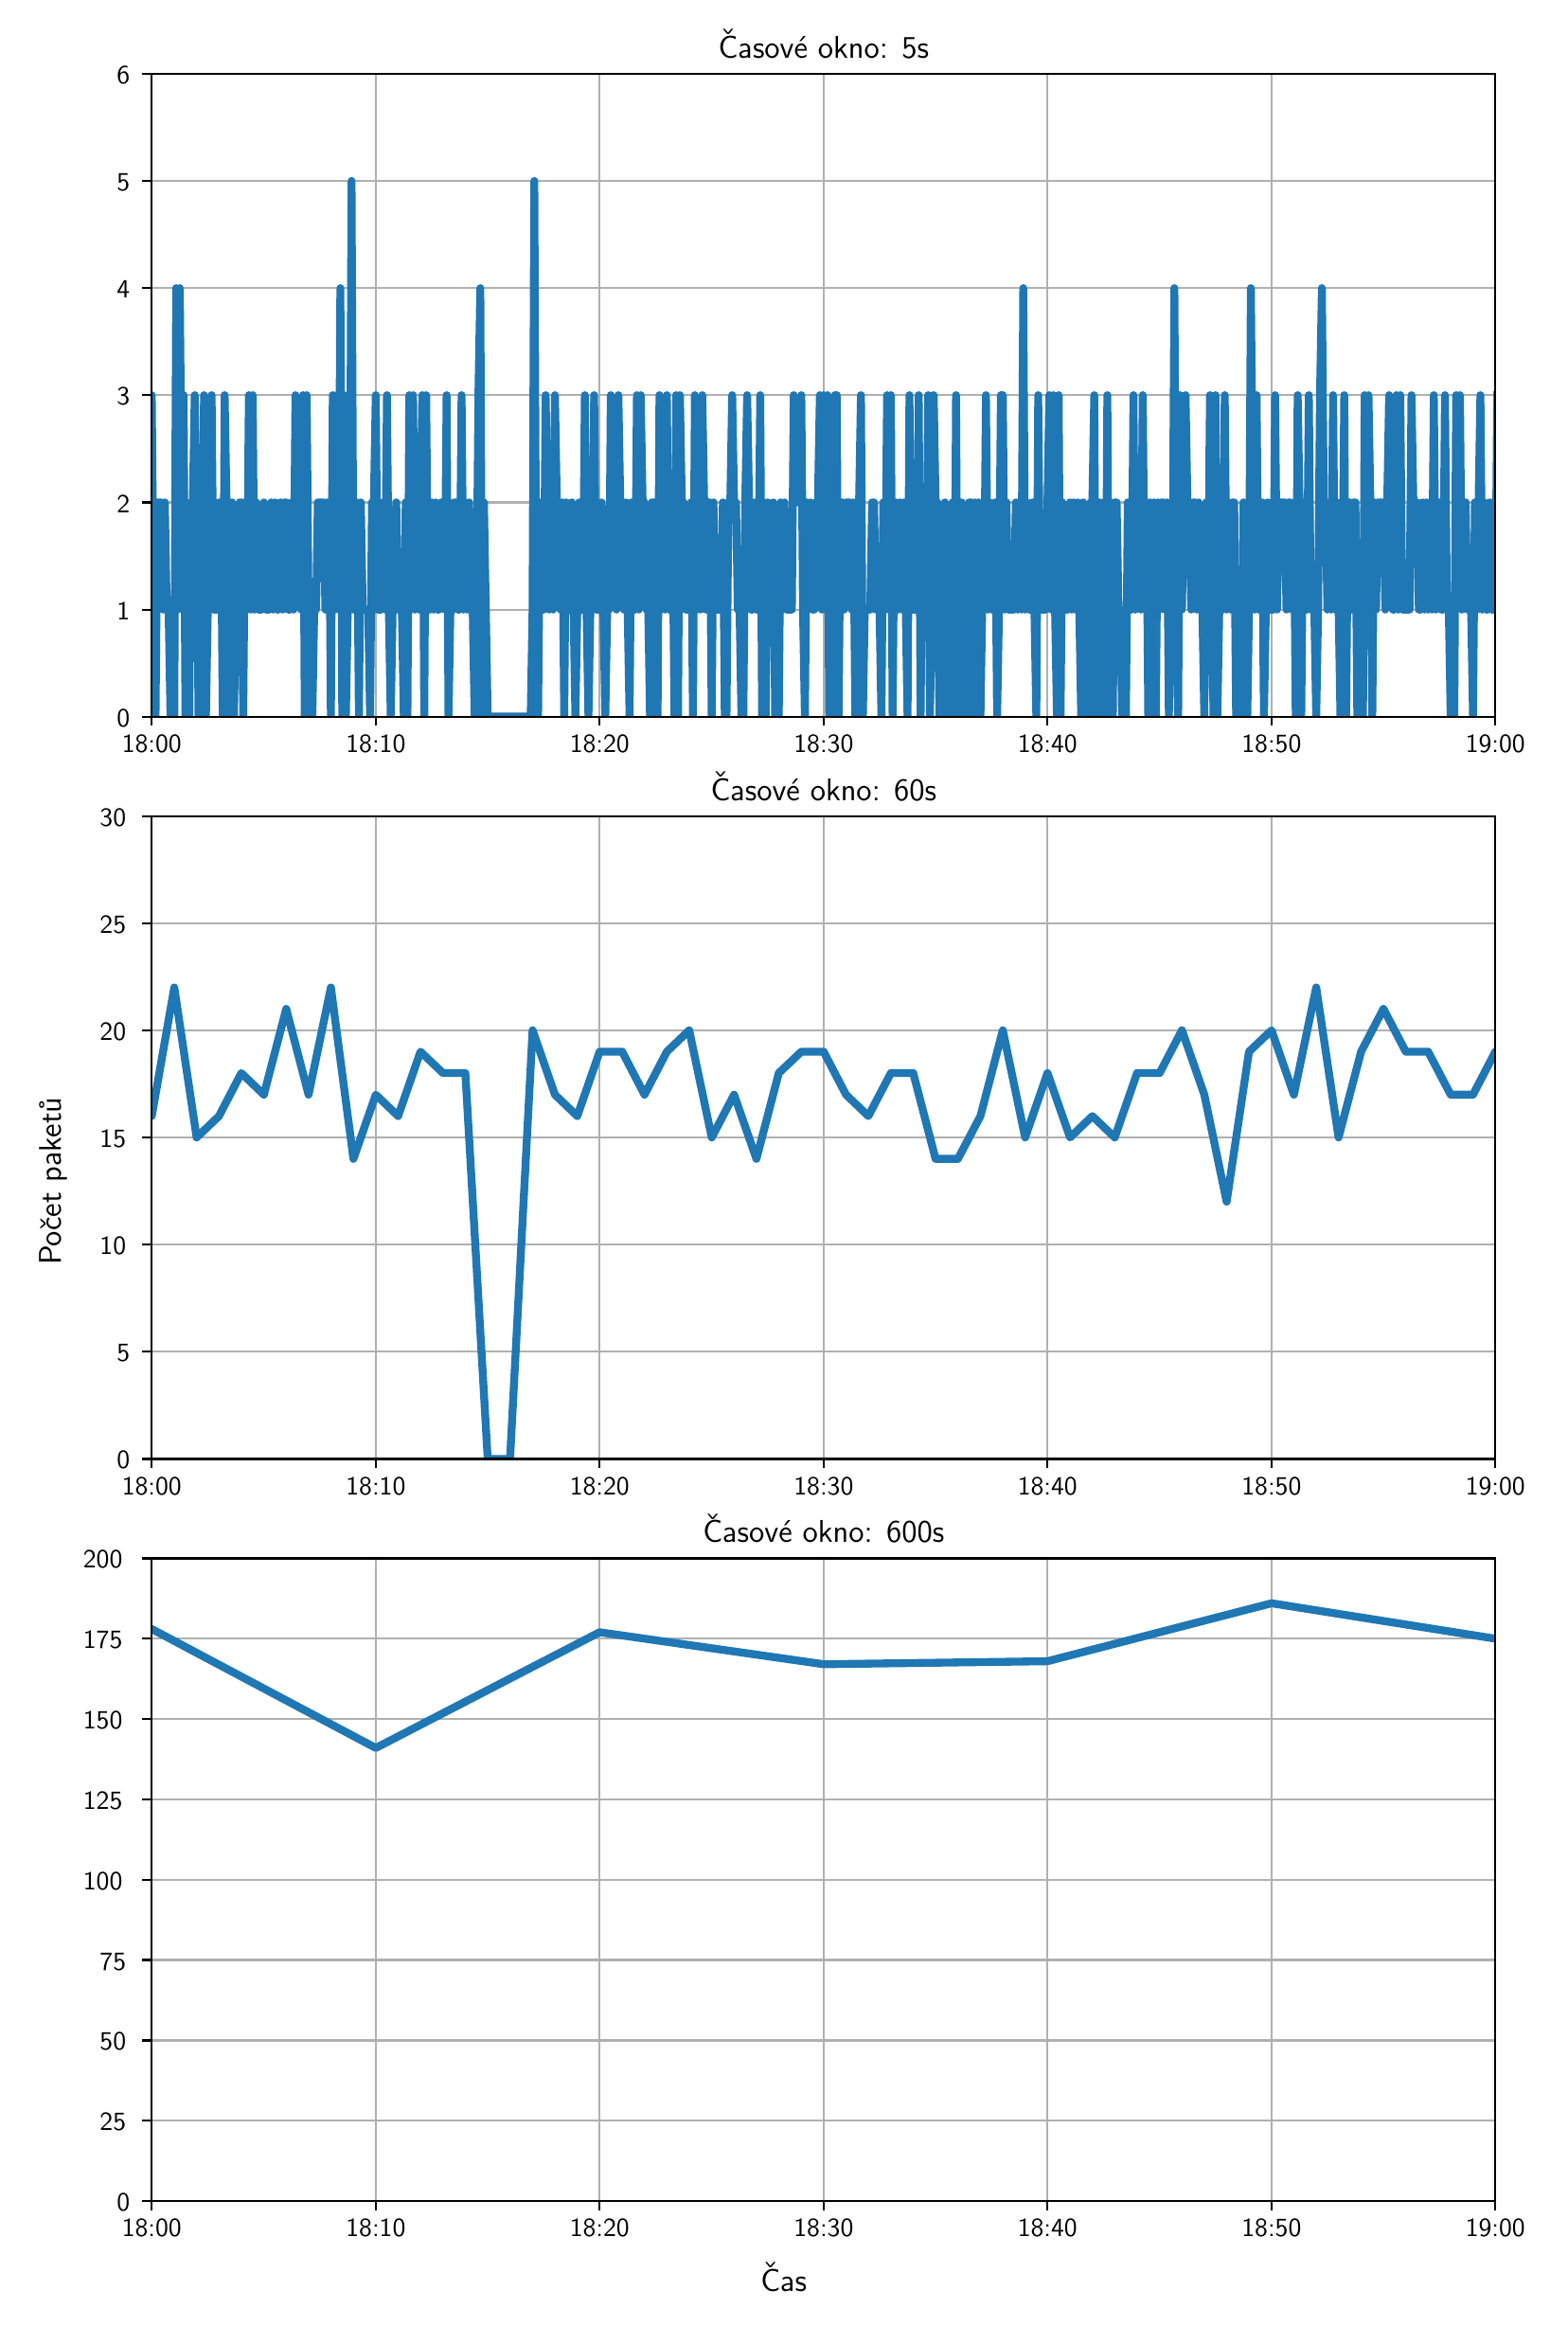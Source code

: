 \begingroup%
\makeatletter%
\begin{pgfpicture}%
\pgfpathrectangle{\pgfpointorigin}{\pgfqpoint{8.0in}{12.0in}}%
\pgfusepath{use as bounding box, clip}%
\begin{pgfscope}%
\pgfsetbuttcap%
\pgfsetmiterjoin%
\pgfsetlinewidth{0.0pt}%
\definecolor{currentstroke}{rgb}{1.0,1.0,1.0}%
\pgfsetstrokecolor{currentstroke}%
\pgfsetstrokeopacity{0.0}%
\pgfsetdash{}{0pt}%
\pgfpathmoveto{\pgfqpoint{0.0in}{0.0in}}%
\pgfpathlineto{\pgfqpoint{8.0in}{0.0in}}%
\pgfpathlineto{\pgfqpoint{8.0in}{12.0in}}%
\pgfpathlineto{\pgfqpoint{0.0in}{12.0in}}%
\pgfpathlineto{\pgfqpoint{0.0in}{0.0in}}%
\pgfpathclose%
\pgfusepath{}%
\end{pgfscope}%
\begin{pgfscope}%
\pgfsetbuttcap%
\pgfsetmiterjoin%
\definecolor{currentfill}{rgb}{1.0,1.0,1.0}%
\pgfsetfillcolor{currentfill}%
\pgfsetlinewidth{0.0pt}%
\definecolor{currentstroke}{rgb}{0.0,0.0,0.0}%
\pgfsetstrokecolor{currentstroke}%
\pgfsetstrokeopacity{0.0}%
\pgfsetdash{}{0pt}%
\pgfpathmoveto{\pgfqpoint{0.663in}{8.355in}}%
\pgfpathlineto{\pgfqpoint{7.758in}{8.355in}}%
\pgfpathlineto{\pgfqpoint{7.758in}{11.748in}}%
\pgfpathlineto{\pgfqpoint{0.663in}{11.748in}}%
\pgfpathlineto{\pgfqpoint{0.663in}{8.355in}}%
\pgfpathclose%
\pgfusepath{fill}%
\end{pgfscope}%
\begin{pgfscope}%
\pgfpathrectangle{\pgfqpoint{0.663in}{8.355in}}{\pgfqpoint{7.095in}{3.394in}}%
\pgfusepath{clip}%
\pgfsetrectcap%
\pgfsetroundjoin%
\pgfsetlinewidth{0.803pt}%
\definecolor{currentstroke}{rgb}{0.69,0.69,0.69}%
\pgfsetstrokecolor{currentstroke}%
\pgfsetdash{}{0pt}%
\pgfpathmoveto{\pgfqpoint{0.663in}{8.355in}}%
\pgfpathlineto{\pgfqpoint{0.663in}{11.748in}}%
\pgfusepath{stroke}%
\end{pgfscope}%
\begin{pgfscope}%
\pgfsetbuttcap%
\pgfsetroundjoin%
\definecolor{currentfill}{rgb}{0.0,0.0,0.0}%
\pgfsetfillcolor{currentfill}%
\pgfsetlinewidth{0.803pt}%
\definecolor{currentstroke}{rgb}{0.0,0.0,0.0}%
\pgfsetstrokecolor{currentstroke}%
\pgfsetdash{}{0pt}%
\pgfsys@defobject{currentmarker}{\pgfqpoint{0.0in}{-0.049in}}{\pgfqpoint{0.0in}{0.0in}}{%
\pgfpathmoveto{\pgfqpoint{0.0in}{0.0in}}%
\pgfpathlineto{\pgfqpoint{0.0in}{-0.049in}}%
\pgfusepath{stroke,fill}%
}%
\begin{pgfscope}%
\pgfsys@transformshift{0.663in}{8.355in}%
\pgfsys@useobject{currentmarker}{}%
\end{pgfscope}%
\end{pgfscope}%
\begin{pgfscope}%
\definecolor{textcolor}{rgb}{0.0,0.0,0.0}%
\pgfsetstrokecolor{textcolor}%
\pgfsetfillcolor{textcolor}%
\pgftext[x=0.663in,y=8.258in,,top]{\color{textcolor}\sffamily\fontsize{10.0}{12.0}\selectfont 18:00}%
\end{pgfscope}%
\begin{pgfscope}%
\pgfpathrectangle{\pgfqpoint{0.663in}{8.355in}}{\pgfqpoint{7.095in}{3.394in}}%
\pgfusepath{clip}%
\pgfsetrectcap%
\pgfsetroundjoin%
\pgfsetlinewidth{0.803pt}%
\definecolor{currentstroke}{rgb}{0.69,0.69,0.69}%
\pgfsetstrokecolor{currentstroke}%
\pgfsetdash{}{0pt}%
\pgfpathmoveto{\pgfqpoint{1.846in}{8.355in}}%
\pgfpathlineto{\pgfqpoint{1.846in}{11.748in}}%
\pgfusepath{stroke}%
\end{pgfscope}%
\begin{pgfscope}%
\pgfsetbuttcap%
\pgfsetroundjoin%
\definecolor{currentfill}{rgb}{0.0,0.0,0.0}%
\pgfsetfillcolor{currentfill}%
\pgfsetlinewidth{0.803pt}%
\definecolor{currentstroke}{rgb}{0.0,0.0,0.0}%
\pgfsetstrokecolor{currentstroke}%
\pgfsetdash{}{0pt}%
\pgfsys@defobject{currentmarker}{\pgfqpoint{0.0in}{-0.049in}}{\pgfqpoint{0.0in}{0.0in}}{%
\pgfpathmoveto{\pgfqpoint{0.0in}{0.0in}}%
\pgfpathlineto{\pgfqpoint{0.0in}{-0.049in}}%
\pgfusepath{stroke,fill}%
}%
\begin{pgfscope}%
\pgfsys@transformshift{1.846in}{8.355in}%
\pgfsys@useobject{currentmarker}{}%
\end{pgfscope}%
\end{pgfscope}%
\begin{pgfscope}%
\definecolor{textcolor}{rgb}{0.0,0.0,0.0}%
\pgfsetstrokecolor{textcolor}%
\pgfsetfillcolor{textcolor}%
\pgftext[x=1.846in,y=8.258in,,top]{\color{textcolor}\sffamily\fontsize{10.0}{12.0}\selectfont 18:10}%
\end{pgfscope}%
\begin{pgfscope}%
\pgfpathrectangle{\pgfqpoint{0.663in}{8.355in}}{\pgfqpoint{7.095in}{3.394in}}%
\pgfusepath{clip}%
\pgfsetrectcap%
\pgfsetroundjoin%
\pgfsetlinewidth{0.803pt}%
\definecolor{currentstroke}{rgb}{0.69,0.69,0.69}%
\pgfsetstrokecolor{currentstroke}%
\pgfsetdash{}{0pt}%
\pgfpathmoveto{\pgfqpoint{3.028in}{8.355in}}%
\pgfpathlineto{\pgfqpoint{3.028in}{11.748in}}%
\pgfusepath{stroke}%
\end{pgfscope}%
\begin{pgfscope}%
\pgfsetbuttcap%
\pgfsetroundjoin%
\definecolor{currentfill}{rgb}{0.0,0.0,0.0}%
\pgfsetfillcolor{currentfill}%
\pgfsetlinewidth{0.803pt}%
\definecolor{currentstroke}{rgb}{0.0,0.0,0.0}%
\pgfsetstrokecolor{currentstroke}%
\pgfsetdash{}{0pt}%
\pgfsys@defobject{currentmarker}{\pgfqpoint{0.0in}{-0.049in}}{\pgfqpoint{0.0in}{0.0in}}{%
\pgfpathmoveto{\pgfqpoint{0.0in}{0.0in}}%
\pgfpathlineto{\pgfqpoint{0.0in}{-0.049in}}%
\pgfusepath{stroke,fill}%
}%
\begin{pgfscope}%
\pgfsys@transformshift{3.028in}{8.355in}%
\pgfsys@useobject{currentmarker}{}%
\end{pgfscope}%
\end{pgfscope}%
\begin{pgfscope}%
\definecolor{textcolor}{rgb}{0.0,0.0,0.0}%
\pgfsetstrokecolor{textcolor}%
\pgfsetfillcolor{textcolor}%
\pgftext[x=3.028in,y=8.258in,,top]{\color{textcolor}\sffamily\fontsize{10.0}{12.0}\selectfont 18:20}%
\end{pgfscope}%
\begin{pgfscope}%
\pgfpathrectangle{\pgfqpoint{0.663in}{8.355in}}{\pgfqpoint{7.095in}{3.394in}}%
\pgfusepath{clip}%
\pgfsetrectcap%
\pgfsetroundjoin%
\pgfsetlinewidth{0.803pt}%
\definecolor{currentstroke}{rgb}{0.69,0.69,0.69}%
\pgfsetstrokecolor{currentstroke}%
\pgfsetdash{}{0pt}%
\pgfpathmoveto{\pgfqpoint{4.211in}{8.355in}}%
\pgfpathlineto{\pgfqpoint{4.211in}{11.748in}}%
\pgfusepath{stroke}%
\end{pgfscope}%
\begin{pgfscope}%
\pgfsetbuttcap%
\pgfsetroundjoin%
\definecolor{currentfill}{rgb}{0.0,0.0,0.0}%
\pgfsetfillcolor{currentfill}%
\pgfsetlinewidth{0.803pt}%
\definecolor{currentstroke}{rgb}{0.0,0.0,0.0}%
\pgfsetstrokecolor{currentstroke}%
\pgfsetdash{}{0pt}%
\pgfsys@defobject{currentmarker}{\pgfqpoint{0.0in}{-0.049in}}{\pgfqpoint{0.0in}{0.0in}}{%
\pgfpathmoveto{\pgfqpoint{0.0in}{0.0in}}%
\pgfpathlineto{\pgfqpoint{0.0in}{-0.049in}}%
\pgfusepath{stroke,fill}%
}%
\begin{pgfscope}%
\pgfsys@transformshift{4.211in}{8.355in}%
\pgfsys@useobject{currentmarker}{}%
\end{pgfscope}%
\end{pgfscope}%
\begin{pgfscope}%
\definecolor{textcolor}{rgb}{0.0,0.0,0.0}%
\pgfsetstrokecolor{textcolor}%
\pgfsetfillcolor{textcolor}%
\pgftext[x=4.211in,y=8.258in,,top]{\color{textcolor}\sffamily\fontsize{10.0}{12.0}\selectfont 18:30}%
\end{pgfscope}%
\begin{pgfscope}%
\pgfpathrectangle{\pgfqpoint{0.663in}{8.355in}}{\pgfqpoint{7.095in}{3.394in}}%
\pgfusepath{clip}%
\pgfsetrectcap%
\pgfsetroundjoin%
\pgfsetlinewidth{0.803pt}%
\definecolor{currentstroke}{rgb}{0.69,0.69,0.69}%
\pgfsetstrokecolor{currentstroke}%
\pgfsetdash{}{0pt}%
\pgfpathmoveto{\pgfqpoint{5.393in}{8.355in}}%
\pgfpathlineto{\pgfqpoint{5.393in}{11.748in}}%
\pgfusepath{stroke}%
\end{pgfscope}%
\begin{pgfscope}%
\pgfsetbuttcap%
\pgfsetroundjoin%
\definecolor{currentfill}{rgb}{0.0,0.0,0.0}%
\pgfsetfillcolor{currentfill}%
\pgfsetlinewidth{0.803pt}%
\definecolor{currentstroke}{rgb}{0.0,0.0,0.0}%
\pgfsetstrokecolor{currentstroke}%
\pgfsetdash{}{0pt}%
\pgfsys@defobject{currentmarker}{\pgfqpoint{0.0in}{-0.049in}}{\pgfqpoint{0.0in}{0.0in}}{%
\pgfpathmoveto{\pgfqpoint{0.0in}{0.0in}}%
\pgfpathlineto{\pgfqpoint{0.0in}{-0.049in}}%
\pgfusepath{stroke,fill}%
}%
\begin{pgfscope}%
\pgfsys@transformshift{5.393in}{8.355in}%
\pgfsys@useobject{currentmarker}{}%
\end{pgfscope}%
\end{pgfscope}%
\begin{pgfscope}%
\definecolor{textcolor}{rgb}{0.0,0.0,0.0}%
\pgfsetstrokecolor{textcolor}%
\pgfsetfillcolor{textcolor}%
\pgftext[x=5.393in,y=8.258in,,top]{\color{textcolor}\sffamily\fontsize{10.0}{12.0}\selectfont 18:40}%
\end{pgfscope}%
\begin{pgfscope}%
\pgfpathrectangle{\pgfqpoint{0.663in}{8.355in}}{\pgfqpoint{7.095in}{3.394in}}%
\pgfusepath{clip}%
\pgfsetrectcap%
\pgfsetroundjoin%
\pgfsetlinewidth{0.803pt}%
\definecolor{currentstroke}{rgb}{0.69,0.69,0.69}%
\pgfsetstrokecolor{currentstroke}%
\pgfsetdash{}{0pt}%
\pgfpathmoveto{\pgfqpoint{6.576in}{8.355in}}%
\pgfpathlineto{\pgfqpoint{6.576in}{11.748in}}%
\pgfusepath{stroke}%
\end{pgfscope}%
\begin{pgfscope}%
\pgfsetbuttcap%
\pgfsetroundjoin%
\definecolor{currentfill}{rgb}{0.0,0.0,0.0}%
\pgfsetfillcolor{currentfill}%
\pgfsetlinewidth{0.803pt}%
\definecolor{currentstroke}{rgb}{0.0,0.0,0.0}%
\pgfsetstrokecolor{currentstroke}%
\pgfsetdash{}{0pt}%
\pgfsys@defobject{currentmarker}{\pgfqpoint{0.0in}{-0.049in}}{\pgfqpoint{0.0in}{0.0in}}{%
\pgfpathmoveto{\pgfqpoint{0.0in}{0.0in}}%
\pgfpathlineto{\pgfqpoint{0.0in}{-0.049in}}%
\pgfusepath{stroke,fill}%
}%
\begin{pgfscope}%
\pgfsys@transformshift{6.576in}{8.355in}%
\pgfsys@useobject{currentmarker}{}%
\end{pgfscope}%
\end{pgfscope}%
\begin{pgfscope}%
\definecolor{textcolor}{rgb}{0.0,0.0,0.0}%
\pgfsetstrokecolor{textcolor}%
\pgfsetfillcolor{textcolor}%
\pgftext[x=6.576in,y=8.258in,,top]{\color{textcolor}\sffamily\fontsize{10.0}{12.0}\selectfont 18:50}%
\end{pgfscope}%
\begin{pgfscope}%
\pgfpathrectangle{\pgfqpoint{0.663in}{8.355in}}{\pgfqpoint{7.095in}{3.394in}}%
\pgfusepath{clip}%
\pgfsetrectcap%
\pgfsetroundjoin%
\pgfsetlinewidth{0.803pt}%
\definecolor{currentstroke}{rgb}{0.69,0.69,0.69}%
\pgfsetstrokecolor{currentstroke}%
\pgfsetdash{}{0pt}%
\pgfpathmoveto{\pgfqpoint{7.758in}{8.355in}}%
\pgfpathlineto{\pgfqpoint{7.758in}{11.748in}}%
\pgfusepath{stroke}%
\end{pgfscope}%
\begin{pgfscope}%
\pgfsetbuttcap%
\pgfsetroundjoin%
\definecolor{currentfill}{rgb}{0.0,0.0,0.0}%
\pgfsetfillcolor{currentfill}%
\pgfsetlinewidth{0.803pt}%
\definecolor{currentstroke}{rgb}{0.0,0.0,0.0}%
\pgfsetstrokecolor{currentstroke}%
\pgfsetdash{}{0pt}%
\pgfsys@defobject{currentmarker}{\pgfqpoint{0.0in}{-0.049in}}{\pgfqpoint{0.0in}{0.0in}}{%
\pgfpathmoveto{\pgfqpoint{0.0in}{0.0in}}%
\pgfpathlineto{\pgfqpoint{0.0in}{-0.049in}}%
\pgfusepath{stroke,fill}%
}%
\begin{pgfscope}%
\pgfsys@transformshift{7.758in}{8.355in}%
\pgfsys@useobject{currentmarker}{}%
\end{pgfscope}%
\end{pgfscope}%
\begin{pgfscope}%
\definecolor{textcolor}{rgb}{0.0,0.0,0.0}%
\pgfsetstrokecolor{textcolor}%
\pgfsetfillcolor{textcolor}%
\pgftext[x=7.758in,y=8.258in,,top]{\color{textcolor}\sffamily\fontsize{10.0}{12.0}\selectfont 19:00}%
\end{pgfscope}%
\begin{pgfscope}%
\definecolor{textcolor}{rgb}{0.0,0.0,0.0}%
\pgfsetstrokecolor{textcolor}%
\pgfsetfillcolor{textcolor}%
\pgftext[x=4.211in,y=8.068in,,top]{\color{textcolor}\sffamily\fontsize{10.0}{12.0}\selectfont  }%
\end{pgfscope}%
\begin{pgfscope}%
\pgfpathrectangle{\pgfqpoint{0.663in}{8.355in}}{\pgfqpoint{7.095in}{3.394in}}%
\pgfusepath{clip}%
\pgfsetrectcap%
\pgfsetroundjoin%
\pgfsetlinewidth{0.803pt}%
\definecolor{currentstroke}{rgb}{0.69,0.69,0.69}%
\pgfsetstrokecolor{currentstroke}%
\pgfsetdash{}{0pt}%
\pgfpathmoveto{\pgfqpoint{0.663in}{8.355in}}%
\pgfpathlineto{\pgfqpoint{7.758in}{8.355in}}%
\pgfusepath{stroke}%
\end{pgfscope}%
\begin{pgfscope}%
\pgfsetbuttcap%
\pgfsetroundjoin%
\definecolor{currentfill}{rgb}{0.0,0.0,0.0}%
\pgfsetfillcolor{currentfill}%
\pgfsetlinewidth{0.803pt}%
\definecolor{currentstroke}{rgb}{0.0,0.0,0.0}%
\pgfsetstrokecolor{currentstroke}%
\pgfsetdash{}{0pt}%
\pgfsys@defobject{currentmarker}{\pgfqpoint{-0.049in}{0.0in}}{\pgfqpoint{-0.0in}{0.0in}}{%
\pgfpathmoveto{\pgfqpoint{-0.0in}{0.0in}}%
\pgfpathlineto{\pgfqpoint{-0.049in}{0.0in}}%
\pgfusepath{stroke,fill}%
}%
\begin{pgfscope}%
\pgfsys@transformshift{0.663in}{8.355in}%
\pgfsys@useobject{currentmarker}{}%
\end{pgfscope}%
\end{pgfscope}%
\begin{pgfscope}%
\definecolor{textcolor}{rgb}{0.0,0.0,0.0}%
\pgfsetstrokecolor{textcolor}%
\pgfsetfillcolor{textcolor}%
\pgftext[x=0.478in, y=8.302in, left, base]{\color{textcolor}\sffamily\fontsize{10.0}{12.0}\selectfont 0}%
\end{pgfscope}%
\begin{pgfscope}%
\pgfpathrectangle{\pgfqpoint{0.663in}{8.355in}}{\pgfqpoint{7.095in}{3.394in}}%
\pgfusepath{clip}%
\pgfsetrectcap%
\pgfsetroundjoin%
\pgfsetlinewidth{0.803pt}%
\definecolor{currentstroke}{rgb}{0.69,0.69,0.69}%
\pgfsetstrokecolor{currentstroke}%
\pgfsetdash{}{0pt}%
\pgfpathmoveto{\pgfqpoint{0.663in}{8.92in}}%
\pgfpathlineto{\pgfqpoint{7.758in}{8.92in}}%
\pgfusepath{stroke}%
\end{pgfscope}%
\begin{pgfscope}%
\pgfsetbuttcap%
\pgfsetroundjoin%
\definecolor{currentfill}{rgb}{0.0,0.0,0.0}%
\pgfsetfillcolor{currentfill}%
\pgfsetlinewidth{0.803pt}%
\definecolor{currentstroke}{rgb}{0.0,0.0,0.0}%
\pgfsetstrokecolor{currentstroke}%
\pgfsetdash{}{0pt}%
\pgfsys@defobject{currentmarker}{\pgfqpoint{-0.049in}{0.0in}}{\pgfqpoint{-0.0in}{0.0in}}{%
\pgfpathmoveto{\pgfqpoint{-0.0in}{0.0in}}%
\pgfpathlineto{\pgfqpoint{-0.049in}{0.0in}}%
\pgfusepath{stroke,fill}%
}%
\begin{pgfscope}%
\pgfsys@transformshift{0.663in}{8.92in}%
\pgfsys@useobject{currentmarker}{}%
\end{pgfscope}%
\end{pgfscope}%
\begin{pgfscope}%
\definecolor{textcolor}{rgb}{0.0,0.0,0.0}%
\pgfsetstrokecolor{textcolor}%
\pgfsetfillcolor{textcolor}%
\pgftext[x=0.478in, y=8.868in, left, base]{\color{textcolor}\sffamily\fontsize{10.0}{12.0}\selectfont 1}%
\end{pgfscope}%
\begin{pgfscope}%
\pgfpathrectangle{\pgfqpoint{0.663in}{8.355in}}{\pgfqpoint{7.095in}{3.394in}}%
\pgfusepath{clip}%
\pgfsetrectcap%
\pgfsetroundjoin%
\pgfsetlinewidth{0.803pt}%
\definecolor{currentstroke}{rgb}{0.69,0.69,0.69}%
\pgfsetstrokecolor{currentstroke}%
\pgfsetdash{}{0pt}%
\pgfpathmoveto{\pgfqpoint{0.663in}{9.486in}}%
\pgfpathlineto{\pgfqpoint{7.758in}{9.486in}}%
\pgfusepath{stroke}%
\end{pgfscope}%
\begin{pgfscope}%
\pgfsetbuttcap%
\pgfsetroundjoin%
\definecolor{currentfill}{rgb}{0.0,0.0,0.0}%
\pgfsetfillcolor{currentfill}%
\pgfsetlinewidth{0.803pt}%
\definecolor{currentstroke}{rgb}{0.0,0.0,0.0}%
\pgfsetstrokecolor{currentstroke}%
\pgfsetdash{}{0pt}%
\pgfsys@defobject{currentmarker}{\pgfqpoint{-0.049in}{0.0in}}{\pgfqpoint{-0.0in}{0.0in}}{%
\pgfpathmoveto{\pgfqpoint{-0.0in}{0.0in}}%
\pgfpathlineto{\pgfqpoint{-0.049in}{0.0in}}%
\pgfusepath{stroke,fill}%
}%
\begin{pgfscope}%
\pgfsys@transformshift{0.663in}{9.486in}%
\pgfsys@useobject{currentmarker}{}%
\end{pgfscope}%
\end{pgfscope}%
\begin{pgfscope}%
\definecolor{textcolor}{rgb}{0.0,0.0,0.0}%
\pgfsetstrokecolor{textcolor}%
\pgfsetfillcolor{textcolor}%
\pgftext[x=0.478in, y=9.433in, left, base]{\color{textcolor}\sffamily\fontsize{10.0}{12.0}\selectfont 2}%
\end{pgfscope}%
\begin{pgfscope}%
\pgfpathrectangle{\pgfqpoint{0.663in}{8.355in}}{\pgfqpoint{7.095in}{3.394in}}%
\pgfusepath{clip}%
\pgfsetrectcap%
\pgfsetroundjoin%
\pgfsetlinewidth{0.803pt}%
\definecolor{currentstroke}{rgb}{0.69,0.69,0.69}%
\pgfsetstrokecolor{currentstroke}%
\pgfsetdash{}{0pt}%
\pgfpathmoveto{\pgfqpoint{0.663in}{10.052in}}%
\pgfpathlineto{\pgfqpoint{7.758in}{10.052in}}%
\pgfusepath{stroke}%
\end{pgfscope}%
\begin{pgfscope}%
\pgfsetbuttcap%
\pgfsetroundjoin%
\definecolor{currentfill}{rgb}{0.0,0.0,0.0}%
\pgfsetfillcolor{currentfill}%
\pgfsetlinewidth{0.803pt}%
\definecolor{currentstroke}{rgb}{0.0,0.0,0.0}%
\pgfsetstrokecolor{currentstroke}%
\pgfsetdash{}{0pt}%
\pgfsys@defobject{currentmarker}{\pgfqpoint{-0.049in}{0.0in}}{\pgfqpoint{-0.0in}{0.0in}}{%
\pgfpathmoveto{\pgfqpoint{-0.0in}{0.0in}}%
\pgfpathlineto{\pgfqpoint{-0.049in}{0.0in}}%
\pgfusepath{stroke,fill}%
}%
\begin{pgfscope}%
\pgfsys@transformshift{0.663in}{10.052in}%
\pgfsys@useobject{currentmarker}{}%
\end{pgfscope}%
\end{pgfscope}%
\begin{pgfscope}%
\definecolor{textcolor}{rgb}{0.0,0.0,0.0}%
\pgfsetstrokecolor{textcolor}%
\pgfsetfillcolor{textcolor}%
\pgftext[x=0.478in, y=9.999in, left, base]{\color{textcolor}\sffamily\fontsize{10.0}{12.0}\selectfont 3}%
\end{pgfscope}%
\begin{pgfscope}%
\pgfpathrectangle{\pgfqpoint{0.663in}{8.355in}}{\pgfqpoint{7.095in}{3.394in}}%
\pgfusepath{clip}%
\pgfsetrectcap%
\pgfsetroundjoin%
\pgfsetlinewidth{0.803pt}%
\definecolor{currentstroke}{rgb}{0.69,0.69,0.69}%
\pgfsetstrokecolor{currentstroke}%
\pgfsetdash{}{0pt}%
\pgfpathmoveto{\pgfqpoint{0.663in}{10.617in}}%
\pgfpathlineto{\pgfqpoint{7.758in}{10.617in}}%
\pgfusepath{stroke}%
\end{pgfscope}%
\begin{pgfscope}%
\pgfsetbuttcap%
\pgfsetroundjoin%
\definecolor{currentfill}{rgb}{0.0,0.0,0.0}%
\pgfsetfillcolor{currentfill}%
\pgfsetlinewidth{0.803pt}%
\definecolor{currentstroke}{rgb}{0.0,0.0,0.0}%
\pgfsetstrokecolor{currentstroke}%
\pgfsetdash{}{0pt}%
\pgfsys@defobject{currentmarker}{\pgfqpoint{-0.049in}{0.0in}}{\pgfqpoint{-0.0in}{0.0in}}{%
\pgfpathmoveto{\pgfqpoint{-0.0in}{0.0in}}%
\pgfpathlineto{\pgfqpoint{-0.049in}{0.0in}}%
\pgfusepath{stroke,fill}%
}%
\begin{pgfscope}%
\pgfsys@transformshift{0.663in}{10.617in}%
\pgfsys@useobject{currentmarker}{}%
\end{pgfscope}%
\end{pgfscope}%
\begin{pgfscope}%
\definecolor{textcolor}{rgb}{0.0,0.0,0.0}%
\pgfsetstrokecolor{textcolor}%
\pgfsetfillcolor{textcolor}%
\pgftext[x=0.478in, y=10.564in, left, base]{\color{textcolor}\sffamily\fontsize{10.0}{12.0}\selectfont 4}%
\end{pgfscope}%
\begin{pgfscope}%
\pgfpathrectangle{\pgfqpoint{0.663in}{8.355in}}{\pgfqpoint{7.095in}{3.394in}}%
\pgfusepath{clip}%
\pgfsetrectcap%
\pgfsetroundjoin%
\pgfsetlinewidth{0.803pt}%
\definecolor{currentstroke}{rgb}{0.69,0.69,0.69}%
\pgfsetstrokecolor{currentstroke}%
\pgfsetdash{}{0pt}%
\pgfpathmoveto{\pgfqpoint{0.663in}{11.183in}}%
\pgfpathlineto{\pgfqpoint{7.758in}{11.183in}}%
\pgfusepath{stroke}%
\end{pgfscope}%
\begin{pgfscope}%
\pgfsetbuttcap%
\pgfsetroundjoin%
\definecolor{currentfill}{rgb}{0.0,0.0,0.0}%
\pgfsetfillcolor{currentfill}%
\pgfsetlinewidth{0.803pt}%
\definecolor{currentstroke}{rgb}{0.0,0.0,0.0}%
\pgfsetstrokecolor{currentstroke}%
\pgfsetdash{}{0pt}%
\pgfsys@defobject{currentmarker}{\pgfqpoint{-0.049in}{0.0in}}{\pgfqpoint{-0.0in}{0.0in}}{%
\pgfpathmoveto{\pgfqpoint{-0.0in}{0.0in}}%
\pgfpathlineto{\pgfqpoint{-0.049in}{0.0in}}%
\pgfusepath{stroke,fill}%
}%
\begin{pgfscope}%
\pgfsys@transformshift{0.663in}{11.183in}%
\pgfsys@useobject{currentmarker}{}%
\end{pgfscope}%
\end{pgfscope}%
\begin{pgfscope}%
\definecolor{textcolor}{rgb}{0.0,0.0,0.0}%
\pgfsetstrokecolor{textcolor}%
\pgfsetfillcolor{textcolor}%
\pgftext[x=0.478in, y=11.13in, left, base]{\color{textcolor}\sffamily\fontsize{10.0}{12.0}\selectfont 5}%
\end{pgfscope}%
\begin{pgfscope}%
\pgfpathrectangle{\pgfqpoint{0.663in}{8.355in}}{\pgfqpoint{7.095in}{3.394in}}%
\pgfusepath{clip}%
\pgfsetrectcap%
\pgfsetroundjoin%
\pgfsetlinewidth{0.803pt}%
\definecolor{currentstroke}{rgb}{0.69,0.69,0.69}%
\pgfsetstrokecolor{currentstroke}%
\pgfsetdash{}{0pt}%
\pgfpathmoveto{\pgfqpoint{0.663in}{11.748in}}%
\pgfpathlineto{\pgfqpoint{7.758in}{11.748in}}%
\pgfusepath{stroke}%
\end{pgfscope}%
\begin{pgfscope}%
\pgfsetbuttcap%
\pgfsetroundjoin%
\definecolor{currentfill}{rgb}{0.0,0.0,0.0}%
\pgfsetfillcolor{currentfill}%
\pgfsetlinewidth{0.803pt}%
\definecolor{currentstroke}{rgb}{0.0,0.0,0.0}%
\pgfsetstrokecolor{currentstroke}%
\pgfsetdash{}{0pt}%
\pgfsys@defobject{currentmarker}{\pgfqpoint{-0.049in}{0.0in}}{\pgfqpoint{-0.0in}{0.0in}}{%
\pgfpathmoveto{\pgfqpoint{-0.0in}{0.0in}}%
\pgfpathlineto{\pgfqpoint{-0.049in}{0.0in}}%
\pgfusepath{stroke,fill}%
}%
\begin{pgfscope}%
\pgfsys@transformshift{0.663in}{11.748in}%
\pgfsys@useobject{currentmarker}{}%
\end{pgfscope}%
\end{pgfscope}%
\begin{pgfscope}%
\definecolor{textcolor}{rgb}{0.0,0.0,0.0}%
\pgfsetstrokecolor{textcolor}%
\pgfsetfillcolor{textcolor}%
\pgftext[x=0.478in, y=11.696in, left, base]{\color{textcolor}\sffamily\fontsize{10.0}{12.0}\selectfont 6}%
\end{pgfscope}%
\begin{pgfscope}%
\pgfpathrectangle{\pgfqpoint{0.663in}{8.355in}}{\pgfqpoint{7.095in}{3.394in}}%
\pgfusepath{clip}%
\pgfsetrectcap%
\pgfsetroundjoin%
\pgfsetlinewidth{3.011pt}%
\definecolor{currentstroke}{rgb}{0.122,0.467,0.706}%
\pgfsetstrokecolor{currentstroke}%
\pgfsetdash{}{0pt}%
\pgfpathmoveto{\pgfqpoint{0.654in}{10.052in}}%
\pgfpathlineto{\pgfqpoint{0.663in}{10.052in}}%
\pgfpathlineto{\pgfqpoint{0.673in}{8.92in}}%
\pgfpathlineto{\pgfqpoint{0.683in}{8.355in}}%
\pgfpathlineto{\pgfqpoint{0.693in}{9.486in}}%
\pgfpathlineto{\pgfqpoint{0.713in}{9.486in}}%
\pgfpathlineto{\pgfqpoint{0.723in}{8.92in}}%
\pgfpathlineto{\pgfqpoint{0.732in}{9.486in}}%
\pgfpathlineto{\pgfqpoint{0.742in}{8.92in}}%
\pgfpathlineto{\pgfqpoint{0.752in}{8.92in}}%
\pgfpathlineto{\pgfqpoint{0.762in}{8.355in}}%
\pgfpathlineto{\pgfqpoint{0.772in}{8.92in}}%
\pgfpathlineto{\pgfqpoint{0.782in}{8.355in}}%
\pgfpathlineto{\pgfqpoint{0.792in}{10.617in}}%
\pgfpathlineto{\pgfqpoint{0.801in}{8.92in}}%
\pgfpathlineto{\pgfqpoint{0.811in}{10.617in}}%
\pgfpathlineto{\pgfqpoint{0.821in}{9.486in}}%
\pgfpathlineto{\pgfqpoint{0.831in}{10.052in}}%
\pgfpathlineto{\pgfqpoint{0.841in}{8.355in}}%
\pgfpathlineto{\pgfqpoint{0.851in}{8.92in}}%
\pgfpathlineto{\pgfqpoint{0.861in}{8.355in}}%
\pgfpathlineto{\pgfqpoint{0.87in}{9.486in}}%
\pgfpathlineto{\pgfqpoint{0.88in}{9.486in}}%
\pgfpathlineto{\pgfqpoint{0.89in}{10.052in}}%
\pgfpathlineto{\pgfqpoint{0.9in}{9.486in}}%
\pgfpathlineto{\pgfqpoint{0.91in}{8.355in}}%
\pgfpathlineto{\pgfqpoint{0.92in}{9.486in}}%
\pgfpathlineto{\pgfqpoint{0.929in}{8.355in}}%
\pgfpathlineto{\pgfqpoint{0.939in}{10.052in}}%
\pgfpathlineto{\pgfqpoint{0.949in}{8.355in}}%
\pgfpathlineto{\pgfqpoint{0.959in}{8.92in}}%
\pgfpathlineto{\pgfqpoint{0.969in}{8.92in}}%
\pgfpathlineto{\pgfqpoint{0.979in}{10.052in}}%
\pgfpathlineto{\pgfqpoint{0.989in}{8.92in}}%
\pgfpathlineto{\pgfqpoint{1.008in}{8.92in}}%
\pgfpathlineto{\pgfqpoint{1.018in}{9.486in}}%
\pgfpathlineto{\pgfqpoint{1.028in}{9.486in}}%
\pgfpathlineto{\pgfqpoint{1.038in}{8.355in}}%
\pgfpathlineto{\pgfqpoint{1.048in}{10.052in}}%
\pgfpathlineto{\pgfqpoint{1.077in}{8.355in}}%
\pgfpathlineto{\pgfqpoint{1.087in}{9.486in}}%
\pgfpathlineto{\pgfqpoint{1.097in}{8.355in}}%
\pgfpathlineto{\pgfqpoint{1.107in}{8.92in}}%
\pgfpathlineto{\pgfqpoint{1.117in}{8.92in}}%
\pgfpathlineto{\pgfqpoint{1.127in}{9.486in}}%
\pgfpathlineto{\pgfqpoint{1.136in}{9.486in}}%
\pgfpathlineto{\pgfqpoint{1.146in}{8.355in}}%
\pgfpathlineto{\pgfqpoint{1.156in}{9.486in}}%
\pgfpathlineto{\pgfqpoint{1.166in}{8.92in}}%
\pgfpathlineto{\pgfqpoint{1.176in}{10.052in}}%
\pgfpathlineto{\pgfqpoint{1.186in}{8.92in}}%
\pgfpathlineto{\pgfqpoint{1.196in}{10.052in}}%
\pgfpathlineto{\pgfqpoint{1.205in}{8.92in}}%
\pgfpathlineto{\pgfqpoint{1.215in}{9.486in}}%
\pgfpathlineto{\pgfqpoint{1.225in}{8.92in}}%
\pgfpathlineto{\pgfqpoint{1.245in}{8.92in}}%
\pgfpathlineto{\pgfqpoint{1.255in}{9.486in}}%
\pgfpathlineto{\pgfqpoint{1.265in}{8.92in}}%
\pgfpathlineto{\pgfqpoint{1.284in}{8.92in}}%
\pgfpathlineto{\pgfqpoint{1.294in}{9.486in}}%
\pgfpathlineto{\pgfqpoint{1.304in}{8.92in}}%
\pgfpathlineto{\pgfqpoint{1.314in}{9.486in}}%
\pgfpathlineto{\pgfqpoint{1.324in}{8.92in}}%
\pgfpathlineto{\pgfqpoint{1.333in}{8.92in}}%
\pgfpathlineto{\pgfqpoint{1.343in}{9.486in}}%
\pgfpathlineto{\pgfqpoint{1.353in}{8.92in}}%
\pgfpathlineto{\pgfqpoint{1.363in}{9.486in}}%
\pgfpathlineto{\pgfqpoint{1.373in}{9.486in}}%
\pgfpathlineto{\pgfqpoint{1.383in}{8.92in}}%
\pgfpathlineto{\pgfqpoint{1.393in}{8.92in}}%
\pgfpathlineto{\pgfqpoint{1.402in}{9.486in}}%
\pgfpathlineto{\pgfqpoint{1.412in}{8.92in}}%
\pgfpathlineto{\pgfqpoint{1.422in}{10.052in}}%
\pgfpathlineto{\pgfqpoint{1.432in}{9.486in}}%
\pgfpathlineto{\pgfqpoint{1.442in}{9.486in}}%
\pgfpathlineto{\pgfqpoint{1.452in}{8.92in}}%
\pgfpathlineto{\pgfqpoint{1.462in}{10.052in}}%
\pgfpathlineto{\pgfqpoint{1.471in}{8.355in}}%
\pgfpathlineto{\pgfqpoint{1.481in}{10.052in}}%
\pgfpathlineto{\pgfqpoint{1.491in}{8.92in}}%
\pgfpathlineto{\pgfqpoint{1.501in}{8.92in}}%
\pgfpathlineto{\pgfqpoint{1.511in}{8.355in}}%
\pgfpathlineto{\pgfqpoint{1.521in}{8.92in}}%
\pgfpathlineto{\pgfqpoint{1.531in}{8.92in}}%
\pgfpathlineto{\pgfqpoint{1.54in}{9.486in}}%
\pgfpathlineto{\pgfqpoint{1.57in}{9.486in}}%
\pgfpathlineto{\pgfqpoint{1.58in}{8.92in}}%
\pgfpathlineto{\pgfqpoint{1.59in}{9.486in}}%
\pgfpathlineto{\pgfqpoint{1.6in}{9.486in}}%
\pgfpathlineto{\pgfqpoint{1.609in}{8.355in}}%
\pgfpathlineto{\pgfqpoint{1.619in}{10.052in}}%
\pgfpathlineto{\pgfqpoint{1.629in}{8.92in}}%
\pgfpathlineto{\pgfqpoint{1.639in}{10.052in}}%
\pgfpathlineto{\pgfqpoint{1.649in}{8.92in}}%
\pgfpathlineto{\pgfqpoint{1.659in}{10.617in}}%
\pgfpathlineto{\pgfqpoint{1.669in}{8.355in}}%
\pgfpathlineto{\pgfqpoint{1.678in}{10.052in}}%
\pgfpathlineto{\pgfqpoint{1.688in}{8.355in}}%
\pgfpathlineto{\pgfqpoint{1.698in}{8.92in}}%
\pgfpathlineto{\pgfqpoint{1.708in}{8.92in}}%
\pgfpathlineto{\pgfqpoint{1.718in}{11.183in}}%
\pgfpathlineto{\pgfqpoint{1.728in}{8.92in}}%
\pgfpathlineto{\pgfqpoint{1.738in}{8.92in}}%
\pgfpathlineto{\pgfqpoint{1.747in}{9.486in}}%
\pgfpathlineto{\pgfqpoint{1.757in}{8.355in}}%
\pgfpathlineto{\pgfqpoint{1.767in}{9.486in}}%
\pgfpathlineto{\pgfqpoint{1.777in}{8.92in}}%
\pgfpathlineto{\pgfqpoint{1.806in}{8.92in}}%
\pgfpathlineto{\pgfqpoint{1.816in}{8.355in}}%
\pgfpathlineto{\pgfqpoint{1.826in}{9.486in}}%
\pgfpathlineto{\pgfqpoint{1.836in}{9.486in}}%
\pgfpathlineto{\pgfqpoint{1.846in}{10.052in}}%
\pgfpathlineto{\pgfqpoint{1.856in}{8.92in}}%
\pgfpathlineto{\pgfqpoint{1.875in}{8.92in}}%
\pgfpathlineto{\pgfqpoint{1.885in}{9.486in}}%
\pgfpathlineto{\pgfqpoint{1.895in}{8.92in}}%
\pgfpathlineto{\pgfqpoint{1.905in}{10.052in}}%
\pgfpathlineto{\pgfqpoint{1.915in}{8.92in}}%
\pgfpathlineto{\pgfqpoint{1.925in}{8.355in}}%
\pgfpathlineto{\pgfqpoint{1.935in}{8.92in}}%
\pgfpathlineto{\pgfqpoint{1.944in}{8.92in}}%
\pgfpathlineto{\pgfqpoint{1.954in}{9.486in}}%
\pgfpathlineto{\pgfqpoint{1.964in}{8.92in}}%
\pgfpathlineto{\pgfqpoint{1.984in}{8.92in}}%
\pgfpathlineto{\pgfqpoint{1.994in}{8.355in}}%
\pgfpathlineto{\pgfqpoint{2.004in}{9.486in}}%
\pgfpathlineto{\pgfqpoint{2.013in}{8.355in}}%
\pgfpathlineto{\pgfqpoint{2.023in}{10.052in}}%
\pgfpathlineto{\pgfqpoint{2.033in}{8.92in}}%
\pgfpathlineto{\pgfqpoint{2.043in}{10.052in}}%
\pgfpathlineto{\pgfqpoint{2.053in}{8.92in}}%
\pgfpathlineto{\pgfqpoint{2.063in}{9.486in}}%
\pgfpathlineto{\pgfqpoint{2.073in}{8.92in}}%
\pgfpathlineto{\pgfqpoint{2.092in}{10.052in}}%
\pgfpathlineto{\pgfqpoint{2.102in}{8.355in}}%
\pgfpathlineto{\pgfqpoint{2.112in}{10.052in}}%
\pgfpathlineto{\pgfqpoint{2.122in}{8.92in}}%
\pgfpathlineto{\pgfqpoint{2.132in}{8.92in}}%
\pgfpathlineto{\pgfqpoint{2.142in}{9.486in}}%
\pgfpathlineto{\pgfqpoint{2.151in}{8.92in}}%
\pgfpathlineto{\pgfqpoint{2.161in}{9.486in}}%
\pgfpathlineto{\pgfqpoint{2.171in}{8.92in}}%
\pgfpathlineto{\pgfqpoint{2.181in}{8.92in}}%
\pgfpathlineto{\pgfqpoint{2.191in}{9.486in}}%
\pgfpathlineto{\pgfqpoint{2.201in}{9.486in}}%
\pgfpathlineto{\pgfqpoint{2.21in}{8.92in}}%
\pgfpathlineto{\pgfqpoint{2.22in}{10.052in}}%
\pgfpathlineto{\pgfqpoint{2.23in}{8.355in}}%
\pgfpathlineto{\pgfqpoint{2.24in}{8.92in}}%
\pgfpathlineto{\pgfqpoint{2.25in}{8.92in}}%
\pgfpathlineto{\pgfqpoint{2.26in}{9.486in}}%
\pgfpathlineto{\pgfqpoint{2.27in}{9.486in}}%
\pgfpathlineto{\pgfqpoint{2.279in}{8.92in}}%
\pgfpathlineto{\pgfqpoint{2.289in}{8.92in}}%
\pgfpathlineto{\pgfqpoint{2.299in}{10.052in}}%
\pgfpathlineto{\pgfqpoint{2.309in}{8.92in}}%
\pgfpathlineto{\pgfqpoint{2.319in}{9.486in}}%
\pgfpathlineto{\pgfqpoint{2.329in}{8.92in}}%
\pgfpathlineto{\pgfqpoint{2.339in}{9.486in}}%
\pgfpathlineto{\pgfqpoint{2.348in}{8.92in}}%
\pgfpathlineto{\pgfqpoint{2.358in}{8.92in}}%
\pgfpathlineto{\pgfqpoint{2.368in}{8.355in}}%
\pgfpathlineto{\pgfqpoint{2.378in}{8.92in}}%
\pgfpathlineto{\pgfqpoint{2.388in}{10.052in}}%
\pgfpathlineto{\pgfqpoint{2.398in}{10.617in}}%
\pgfpathlineto{\pgfqpoint{2.408in}{8.355in}}%
\pgfpathlineto{\pgfqpoint{2.417in}{9.486in}}%
\pgfpathlineto{\pgfqpoint{2.437in}{8.355in}}%
\pgfpathlineto{\pgfqpoint{2.664in}{8.355in}}%
\pgfpathlineto{\pgfqpoint{2.674in}{8.92in}}%
\pgfpathlineto{\pgfqpoint{2.683in}{11.183in}}%
\pgfpathlineto{\pgfqpoint{2.693in}{8.92in}}%
\pgfpathlineto{\pgfqpoint{2.703in}{8.355in}}%
\pgfpathlineto{\pgfqpoint{2.713in}{9.486in}}%
\pgfpathlineto{\pgfqpoint{2.723in}{8.92in}}%
\pgfpathlineto{\pgfqpoint{2.733in}{8.92in}}%
\pgfpathlineto{\pgfqpoint{2.743in}{10.052in}}%
\pgfpathlineto{\pgfqpoint{2.762in}{8.92in}}%
\pgfpathlineto{\pgfqpoint{2.772in}{9.486in}}%
\pgfpathlineto{\pgfqpoint{2.782in}{8.92in}}%
\pgfpathlineto{\pgfqpoint{2.792in}{10.052in}}%
\pgfpathlineto{\pgfqpoint{2.802in}{9.486in}}%
\pgfpathlineto{\pgfqpoint{2.812in}{9.486in}}%
\pgfpathlineto{\pgfqpoint{2.821in}{8.92in}}%
\pgfpathlineto{\pgfqpoint{2.831in}{9.486in}}%
\pgfpathlineto{\pgfqpoint{2.841in}{8.355in}}%
\pgfpathlineto{\pgfqpoint{2.851in}{9.486in}}%
\pgfpathlineto{\pgfqpoint{2.861in}{8.92in}}%
\pgfpathlineto{\pgfqpoint{2.871in}{8.92in}}%
\pgfpathlineto{\pgfqpoint{2.881in}{9.486in}}%
\pgfpathlineto{\pgfqpoint{2.9in}{8.355in}}%
\pgfpathlineto{\pgfqpoint{2.92in}{9.486in}}%
\pgfpathlineto{\pgfqpoint{2.93in}{8.92in}}%
\pgfpathlineto{\pgfqpoint{2.94in}{8.92in}}%
\pgfpathlineto{\pgfqpoint{2.95in}{10.052in}}%
\pgfpathlineto{\pgfqpoint{2.959in}{8.92in}}%
\pgfpathlineto{\pgfqpoint{2.969in}{8.355in}}%
\pgfpathlineto{\pgfqpoint{2.979in}{8.92in}}%
\pgfpathlineto{\pgfqpoint{2.989in}{8.92in}}%
\pgfpathlineto{\pgfqpoint{2.999in}{10.052in}}%
\pgfpathlineto{\pgfqpoint{3.009in}{8.92in}}%
\pgfpathlineto{\pgfqpoint{3.028in}{8.92in}}%
\pgfpathlineto{\pgfqpoint{3.038in}{9.486in}}%
\pgfpathlineto{\pgfqpoint{3.058in}{8.355in}}%
\pgfpathlineto{\pgfqpoint{3.068in}{8.92in}}%
\pgfpathlineto{\pgfqpoint{3.078in}{8.92in}}%
\pgfpathlineto{\pgfqpoint{3.087in}{10.052in}}%
\pgfpathlineto{\pgfqpoint{3.097in}{9.486in}}%
\pgfpathlineto{\pgfqpoint{3.107in}{9.486in}}%
\pgfpathlineto{\pgfqpoint{3.117in}{8.92in}}%
\pgfpathlineto{\pgfqpoint{3.127in}{10.052in}}%
\pgfpathlineto{\pgfqpoint{3.137in}{9.486in}}%
\pgfpathlineto{\pgfqpoint{3.147in}{9.486in}}%
\pgfpathlineto{\pgfqpoint{3.156in}{8.92in}}%
\pgfpathlineto{\pgfqpoint{3.166in}{9.486in}}%
\pgfpathlineto{\pgfqpoint{3.186in}{8.355in}}%
\pgfpathlineto{\pgfqpoint{3.196in}{9.486in}}%
\pgfpathlineto{\pgfqpoint{3.206in}{8.92in}}%
\pgfpathlineto{\pgfqpoint{3.216in}{8.92in}}%
\pgfpathlineto{\pgfqpoint{3.225in}{10.052in}}%
\pgfpathlineto{\pgfqpoint{3.235in}{8.92in}}%
\pgfpathlineto{\pgfqpoint{3.245in}{10.052in}}%
\pgfpathlineto{\pgfqpoint{3.255in}{9.486in}}%
\pgfpathlineto{\pgfqpoint{3.265in}{9.486in}}%
\pgfpathlineto{\pgfqpoint{3.275in}{8.92in}}%
\pgfpathlineto{\pgfqpoint{3.285in}{8.92in}}%
\pgfpathlineto{\pgfqpoint{3.294in}{8.355in}}%
\pgfpathlineto{\pgfqpoint{3.304in}{9.486in}}%
\pgfpathlineto{\pgfqpoint{3.324in}{9.486in}}%
\pgfpathlineto{\pgfqpoint{3.334in}{8.355in}}%
\pgfpathlineto{\pgfqpoint{3.344in}{10.052in}}%
\pgfpathlineto{\pgfqpoint{3.354in}{8.92in}}%
\pgfpathlineto{\pgfqpoint{3.363in}{9.486in}}%
\pgfpathlineto{\pgfqpoint{3.373in}{8.92in}}%
\pgfpathlineto{\pgfqpoint{3.383in}{10.052in}}%
\pgfpathlineto{\pgfqpoint{3.393in}{8.92in}}%
\pgfpathlineto{\pgfqpoint{3.403in}{8.92in}}%
\pgfpathlineto{\pgfqpoint{3.413in}{9.486in}}%
\pgfpathlineto{\pgfqpoint{3.423in}{8.355in}}%
\pgfpathlineto{\pgfqpoint{3.432in}{10.052in}}%
\pgfpathlineto{\pgfqpoint{3.442in}{8.355in}}%
\pgfpathlineto{\pgfqpoint{3.452in}{10.052in}}%
\pgfpathlineto{\pgfqpoint{3.462in}{9.486in}}%
\pgfpathlineto{\pgfqpoint{3.472in}{9.486in}}%
\pgfpathlineto{\pgfqpoint{3.482in}{8.92in}}%
\pgfpathlineto{\pgfqpoint{3.501in}{8.92in}}%
\pgfpathlineto{\pgfqpoint{3.511in}{9.486in}}%
\pgfpathlineto{\pgfqpoint{3.521in}{8.355in}}%
\pgfpathlineto{\pgfqpoint{3.531in}{10.052in}}%
\pgfpathlineto{\pgfqpoint{3.541in}{8.92in}}%
\pgfpathlineto{\pgfqpoint{3.551in}{9.486in}}%
\pgfpathlineto{\pgfqpoint{3.56in}{8.92in}}%
\pgfpathlineto{\pgfqpoint{3.57in}{10.052in}}%
\pgfpathlineto{\pgfqpoint{3.59in}{8.92in}}%
\pgfpathlineto{\pgfqpoint{3.6in}{9.486in}}%
\pgfpathlineto{\pgfqpoint{3.61in}{9.486in}}%
\pgfpathlineto{\pgfqpoint{3.62in}{8.355in}}%
\pgfpathlineto{\pgfqpoint{3.629in}{9.486in}}%
\pgfpathlineto{\pgfqpoint{3.639in}{8.92in}}%
\pgfpathlineto{\pgfqpoint{3.669in}{8.92in}}%
\pgfpathlineto{\pgfqpoint{3.679in}{9.486in}}%
\pgfpathlineto{\pgfqpoint{3.689in}{8.355in}}%
\pgfpathlineto{\pgfqpoint{3.698in}{8.355in}}%
\pgfpathlineto{\pgfqpoint{3.708in}{9.486in}}%
\pgfpathlineto{\pgfqpoint{3.718in}{9.486in}}%
\pgfpathlineto{\pgfqpoint{3.728in}{10.052in}}%
\pgfpathlineto{\pgfqpoint{3.738in}{9.486in}}%
\pgfpathlineto{\pgfqpoint{3.748in}{9.486in}}%
\pgfpathlineto{\pgfqpoint{3.758in}{8.92in}}%
\pgfpathlineto{\pgfqpoint{3.767in}{8.92in}}%
\pgfpathlineto{\pgfqpoint{3.777in}{8.355in}}%
\pgfpathlineto{\pgfqpoint{3.787in}{8.355in}}%
\pgfpathlineto{\pgfqpoint{3.797in}{9.486in}}%
\pgfpathlineto{\pgfqpoint{3.807in}{10.052in}}%
\pgfpathlineto{\pgfqpoint{3.827in}{8.92in}}%
\pgfpathlineto{\pgfqpoint{3.836in}{8.92in}}%
\pgfpathlineto{\pgfqpoint{3.846in}{9.486in}}%
\pgfpathlineto{\pgfqpoint{3.856in}{8.92in}}%
\pgfpathlineto{\pgfqpoint{3.866in}{8.92in}}%
\pgfpathlineto{\pgfqpoint{3.876in}{10.052in}}%
\pgfpathlineto{\pgfqpoint{3.886in}{8.355in}}%
\pgfpathlineto{\pgfqpoint{3.895in}{9.486in}}%
\pgfpathlineto{\pgfqpoint{3.905in}{8.355in}}%
\pgfpathlineto{\pgfqpoint{3.915in}{9.486in}}%
\pgfpathlineto{\pgfqpoint{3.925in}{8.92in}}%
\pgfpathlineto{\pgfqpoint{3.935in}{8.92in}}%
\pgfpathlineto{\pgfqpoint{3.945in}{9.486in}}%
\pgfpathlineto{\pgfqpoint{3.955in}{8.355in}}%
\pgfpathlineto{\pgfqpoint{3.964in}{8.92in}}%
\pgfpathlineto{\pgfqpoint{3.974in}{8.355in}}%
\pgfpathlineto{\pgfqpoint{3.984in}{9.486in}}%
\pgfpathlineto{\pgfqpoint{3.994in}{8.92in}}%
\pgfpathlineto{\pgfqpoint{4.004in}{9.486in}}%
\pgfpathlineto{\pgfqpoint{4.014in}{8.92in}}%
\pgfpathlineto{\pgfqpoint{4.043in}{8.92in}}%
\pgfpathlineto{\pgfqpoint{4.053in}{10.052in}}%
\pgfpathlineto{\pgfqpoint{4.063in}{9.486in}}%
\pgfpathlineto{\pgfqpoint{4.083in}{9.486in}}%
\pgfpathlineto{\pgfqpoint{4.093in}{10.052in}}%
\pgfpathlineto{\pgfqpoint{4.102in}{8.92in}}%
\pgfpathlineto{\pgfqpoint{4.112in}{8.355in}}%
\pgfpathlineto{\pgfqpoint{4.122in}{9.486in}}%
\pgfpathlineto{\pgfqpoint{4.132in}{8.92in}}%
\pgfpathlineto{\pgfqpoint{4.142in}{9.486in}}%
\pgfpathlineto{\pgfqpoint{4.152in}{8.92in}}%
\pgfpathlineto{\pgfqpoint{4.162in}{8.92in}}%
\pgfpathlineto{\pgfqpoint{4.171in}{9.486in}}%
\pgfpathlineto{\pgfqpoint{4.181in}{9.486in}}%
\pgfpathlineto{\pgfqpoint{4.191in}{10.052in}}%
\pgfpathlineto{\pgfqpoint{4.201in}{8.92in}}%
\pgfpathlineto{\pgfqpoint{4.211in}{10.052in}}%
\pgfpathlineto{\pgfqpoint{4.221in}{8.92in}}%
\pgfpathlineto{\pgfqpoint{4.231in}{10.052in}}%
\pgfpathlineto{\pgfqpoint{4.24in}{8.355in}}%
\pgfpathlineto{\pgfqpoint{4.25in}{8.355in}}%
\pgfpathlineto{\pgfqpoint{4.26in}{8.92in}}%
\pgfpathlineto{\pgfqpoint{4.27in}{10.052in}}%
\pgfpathlineto{\pgfqpoint{4.28in}{10.052in}}%
\pgfpathlineto{\pgfqpoint{4.29in}{8.355in}}%
\pgfpathlineto{\pgfqpoint{4.3in}{9.486in}}%
\pgfpathlineto{\pgfqpoint{4.309in}{9.486in}}%
\pgfpathlineto{\pgfqpoint{4.319in}{8.92in}}%
\pgfpathlineto{\pgfqpoint{4.329in}{9.486in}}%
\pgfpathlineto{\pgfqpoint{4.349in}{9.486in}}%
\pgfpathlineto{\pgfqpoint{4.359in}{8.92in}}%
\pgfpathlineto{\pgfqpoint{4.368in}{9.486in}}%
\pgfpathlineto{\pgfqpoint{4.378in}{8.355in}}%
\pgfpathlineto{\pgfqpoint{4.408in}{10.052in}}%
\pgfpathlineto{\pgfqpoint{4.418in}{8.355in}}%
\pgfpathlineto{\pgfqpoint{4.428in}{8.92in}}%
\pgfpathlineto{\pgfqpoint{4.457in}{8.92in}}%
\pgfpathlineto{\pgfqpoint{4.467in}{9.486in}}%
\pgfpathlineto{\pgfqpoint{4.477in}{9.486in}}%
\pgfpathlineto{\pgfqpoint{4.487in}{8.92in}}%
\pgfpathlineto{\pgfqpoint{4.506in}{8.92in}}%
\pgfpathlineto{\pgfqpoint{4.516in}{8.355in}}%
\pgfpathlineto{\pgfqpoint{4.526in}{9.486in}}%
\pgfpathlineto{\pgfqpoint{4.536in}{8.92in}}%
\pgfpathlineto{\pgfqpoint{4.546in}{10.052in}}%
\pgfpathlineto{\pgfqpoint{4.556in}{8.92in}}%
\pgfpathlineto{\pgfqpoint{4.566in}{10.052in}}%
\pgfpathlineto{\pgfqpoint{4.575in}{8.355in}}%
\pgfpathlineto{\pgfqpoint{4.585in}{9.486in}}%
\pgfpathlineto{\pgfqpoint{4.595in}{9.486in}}%
\pgfpathlineto{\pgfqpoint{4.605in}{8.92in}}%
\pgfpathlineto{\pgfqpoint{4.615in}{9.486in}}%
\pgfpathlineto{\pgfqpoint{4.625in}{8.92in}}%
\pgfpathlineto{\pgfqpoint{4.635in}{9.486in}}%
\pgfpathlineto{\pgfqpoint{4.654in}{8.355in}}%
\pgfpathlineto{\pgfqpoint{4.664in}{10.052in}}%
\pgfpathlineto{\pgfqpoint{4.674in}{8.92in}}%
\pgfpathlineto{\pgfqpoint{4.704in}{8.92in}}%
\pgfpathlineto{\pgfqpoint{4.713in}{10.052in}}%
\pgfpathlineto{\pgfqpoint{4.723in}{8.355in}}%
\pgfpathlineto{\pgfqpoint{4.733in}{9.486in}}%
\pgfpathlineto{\pgfqpoint{4.743in}{9.486in}}%
\pgfpathlineto{\pgfqpoint{4.753in}{8.92in}}%
\pgfpathlineto{\pgfqpoint{4.763in}{10.052in}}%
\pgfpathlineto{\pgfqpoint{4.772in}{8.355in}}%
\pgfpathlineto{\pgfqpoint{4.782in}{8.92in}}%
\pgfpathlineto{\pgfqpoint{4.792in}{10.052in}}%
\pgfpathlineto{\pgfqpoint{4.802in}{9.486in}}%
\pgfpathlineto{\pgfqpoint{4.812in}{9.486in}}%
\pgfpathlineto{\pgfqpoint{4.822in}{8.355in}}%
\pgfpathlineto{\pgfqpoint{4.832in}{8.92in}}%
\pgfpathlineto{\pgfqpoint{4.841in}{8.355in}}%
\pgfpathlineto{\pgfqpoint{4.851in}{9.486in}}%
\pgfpathlineto{\pgfqpoint{4.861in}{8.355in}}%
\pgfpathlineto{\pgfqpoint{4.871in}{8.92in}}%
\pgfpathlineto{\pgfqpoint{4.881in}{8.92in}}%
\pgfpathlineto{\pgfqpoint{4.891in}{9.486in}}%
\pgfpathlineto{\pgfqpoint{4.901in}{8.355in}}%
\pgfpathlineto{\pgfqpoint{4.91in}{10.052in}}%
\pgfpathlineto{\pgfqpoint{4.92in}{8.355in}}%
\pgfpathlineto{\pgfqpoint{4.93in}{9.486in}}%
\pgfpathlineto{\pgfqpoint{4.94in}{9.486in}}%
\pgfpathlineto{\pgfqpoint{4.96in}{8.355in}}%
\pgfpathlineto{\pgfqpoint{4.97in}{8.355in}}%
\pgfpathlineto{\pgfqpoint{4.979in}{9.486in}}%
\pgfpathlineto{\pgfqpoint{4.989in}{9.486in}}%
\pgfpathlineto{\pgfqpoint{4.999in}{8.355in}}%
\pgfpathlineto{\pgfqpoint{5.009in}{9.486in}}%
\pgfpathlineto{\pgfqpoint{5.019in}{8.92in}}%
\pgfpathlineto{\pgfqpoint{5.029in}{9.486in}}%
\pgfpathlineto{\pgfqpoint{5.039in}{8.355in}}%
\pgfpathlineto{\pgfqpoint{5.048in}{8.92in}}%
\pgfpathlineto{\pgfqpoint{5.058in}{8.92in}}%
\pgfpathlineto{\pgfqpoint{5.068in}{10.052in}}%
\pgfpathlineto{\pgfqpoint{5.078in}{8.92in}}%
\pgfpathlineto{\pgfqpoint{5.088in}{9.486in}}%
\pgfpathlineto{\pgfqpoint{5.098in}{8.92in}}%
\pgfpathlineto{\pgfqpoint{5.108in}{8.92in}}%
\pgfpathlineto{\pgfqpoint{5.117in}{9.486in}}%
\pgfpathlineto{\pgfqpoint{5.127in}{8.355in}}%
\pgfpathlineto{\pgfqpoint{5.137in}{8.92in}}%
\pgfpathlineto{\pgfqpoint{5.147in}{10.052in}}%
\pgfpathlineto{\pgfqpoint{5.157in}{10.052in}}%
\pgfpathlineto{\pgfqpoint{5.167in}{8.92in}}%
\pgfpathlineto{\pgfqpoint{5.176in}{9.486in}}%
\pgfpathlineto{\pgfqpoint{5.186in}{8.92in}}%
\pgfpathlineto{\pgfqpoint{5.216in}{8.92in}}%
\pgfpathlineto{\pgfqpoint{5.226in}{9.486in}}%
\pgfpathlineto{\pgfqpoint{5.236in}{8.92in}}%
\pgfpathlineto{\pgfqpoint{5.245in}{9.486in}}%
\pgfpathlineto{\pgfqpoint{5.255in}{8.92in}}%
\pgfpathlineto{\pgfqpoint{5.265in}{10.617in}}%
\pgfpathlineto{\pgfqpoint{5.275in}{8.92in}}%
\pgfpathlineto{\pgfqpoint{5.285in}{9.486in}}%
\pgfpathlineto{\pgfqpoint{5.295in}{8.92in}}%
\pgfpathlineto{\pgfqpoint{5.305in}{8.92in}}%
\pgfpathlineto{\pgfqpoint{5.314in}{9.486in}}%
\pgfpathlineto{\pgfqpoint{5.334in}{8.355in}}%
\pgfpathlineto{\pgfqpoint{5.344in}{10.052in}}%
\pgfpathlineto{\pgfqpoint{5.354in}{8.92in}}%
\pgfpathlineto{\pgfqpoint{5.383in}{8.92in}}%
\pgfpathlineto{\pgfqpoint{5.403in}{10.052in}}%
\pgfpathlineto{\pgfqpoint{5.413in}{8.92in}}%
\pgfpathlineto{\pgfqpoint{5.423in}{10.052in}}%
\pgfpathlineto{\pgfqpoint{5.433in}{8.92in}}%
\pgfpathlineto{\pgfqpoint{5.443in}{8.355in}}%
\pgfpathlineto{\pgfqpoint{5.452in}{10.052in}}%
\pgfpathlineto{\pgfqpoint{5.462in}{8.355in}}%
\pgfpathlineto{\pgfqpoint{5.472in}{9.486in}}%
\pgfpathlineto{\pgfqpoint{5.482in}{8.92in}}%
\pgfpathlineto{\pgfqpoint{5.502in}{8.92in}}%
\pgfpathlineto{\pgfqpoint{5.512in}{9.486in}}%
\pgfpathlineto{\pgfqpoint{5.521in}{8.92in}}%
\pgfpathlineto{\pgfqpoint{5.531in}{9.486in}}%
\pgfpathlineto{\pgfqpoint{5.541in}{8.92in}}%
\pgfpathlineto{\pgfqpoint{5.551in}{9.486in}}%
\pgfpathlineto{\pgfqpoint{5.571in}{8.355in}}%
\pgfpathlineto{\pgfqpoint{5.581in}{9.486in}}%
\pgfpathlineto{\pgfqpoint{5.59in}{8.92in}}%
\pgfpathlineto{\pgfqpoint{5.6in}{8.92in}}%
\pgfpathlineto{\pgfqpoint{5.61in}{8.355in}}%
\pgfpathlineto{\pgfqpoint{5.62in}{9.486in}}%
\pgfpathlineto{\pgfqpoint{5.63in}{9.486in}}%
\pgfpathlineto{\pgfqpoint{5.64in}{10.052in}}%
\pgfpathlineto{\pgfqpoint{5.649in}{8.355in}}%
\pgfpathlineto{\pgfqpoint{5.659in}{9.486in}}%
\pgfpathlineto{\pgfqpoint{5.669in}{9.486in}}%
\pgfpathlineto{\pgfqpoint{5.679in}{8.355in}}%
\pgfpathlineto{\pgfqpoint{5.689in}{9.486in}}%
\pgfpathlineto{\pgfqpoint{5.699in}{8.355in}}%
\pgfpathlineto{\pgfqpoint{5.709in}{10.052in}}%
\pgfpathlineto{\pgfqpoint{5.718in}{8.355in}}%
\pgfpathlineto{\pgfqpoint{5.728in}{9.486in}}%
\pgfpathlineto{\pgfqpoint{5.738in}{8.355in}}%
\pgfpathlineto{\pgfqpoint{5.748in}{9.486in}}%
\pgfpathlineto{\pgfqpoint{5.758in}{9.486in}}%
\pgfpathlineto{\pgfqpoint{5.768in}{8.92in}}%
\pgfpathlineto{\pgfqpoint{5.778in}{8.92in}}%
\pgfpathlineto{\pgfqpoint{5.787in}{8.355in}}%
\pgfpathlineto{\pgfqpoint{5.797in}{8.92in}}%
\pgfpathlineto{\pgfqpoint{5.807in}{8.355in}}%
\pgfpathlineto{\pgfqpoint{5.817in}{9.486in}}%
\pgfpathlineto{\pgfqpoint{5.827in}{8.92in}}%
\pgfpathlineto{\pgfqpoint{5.837in}{8.92in}}%
\pgfpathlineto{\pgfqpoint{5.847in}{10.052in}}%
\pgfpathlineto{\pgfqpoint{5.856in}{8.92in}}%
\pgfpathlineto{\pgfqpoint{5.866in}{9.486in}}%
\pgfpathlineto{\pgfqpoint{5.876in}{9.486in}}%
\pgfpathlineto{\pgfqpoint{5.886in}{8.92in}}%
\pgfpathlineto{\pgfqpoint{5.896in}{10.052in}}%
\pgfpathlineto{\pgfqpoint{5.906in}{8.92in}}%
\pgfpathlineto{\pgfqpoint{5.916in}{9.486in}}%
\pgfpathlineto{\pgfqpoint{5.925in}{8.355in}}%
\pgfpathlineto{\pgfqpoint{5.935in}{9.486in}}%
\pgfpathlineto{\pgfqpoint{5.945in}{8.92in}}%
\pgfpathlineto{\pgfqpoint{5.955in}{9.486in}}%
\pgfpathlineto{\pgfqpoint{5.965in}{8.355in}}%
\pgfpathlineto{\pgfqpoint{5.975in}{9.486in}}%
\pgfpathlineto{\pgfqpoint{5.985in}{8.92in}}%
\pgfpathlineto{\pgfqpoint{5.994in}{9.486in}}%
\pgfpathlineto{\pgfqpoint{6.004in}{9.486in}}%
\pgfpathlineto{\pgfqpoint{6.014in}{8.92in}}%
\pgfpathlineto{\pgfqpoint{6.024in}{9.486in}}%
\pgfpathlineto{\pgfqpoint{6.034in}{8.355in}}%
\pgfpathlineto{\pgfqpoint{6.044in}{8.92in}}%
\pgfpathlineto{\pgfqpoint{6.053in}{8.92in}}%
\pgfpathlineto{\pgfqpoint{6.063in}{10.617in}}%
\pgfpathlineto{\pgfqpoint{6.073in}{8.92in}}%
\pgfpathlineto{\pgfqpoint{6.083in}{8.355in}}%
\pgfpathlineto{\pgfqpoint{6.093in}{10.052in}}%
\pgfpathlineto{\pgfqpoint{6.103in}{8.92in}}%
\pgfpathlineto{\pgfqpoint{6.122in}{10.052in}}%
\pgfpathlineto{\pgfqpoint{6.132in}{9.486in}}%
\pgfpathlineto{\pgfqpoint{6.142in}{9.486in}}%
\pgfpathlineto{\pgfqpoint{6.152in}{8.92in}}%
\pgfpathlineto{\pgfqpoint{6.162in}{9.486in}}%
\pgfpathlineto{\pgfqpoint{6.172in}{9.486in}}%
\pgfpathlineto{\pgfqpoint{6.182in}{8.92in}}%
\pgfpathlineto{\pgfqpoint{6.191in}{9.486in}}%
\pgfpathlineto{\pgfqpoint{6.201in}{8.92in}}%
\pgfpathlineto{\pgfqpoint{6.211in}{8.92in}}%
\pgfpathlineto{\pgfqpoint{6.221in}{8.355in}}%
\pgfpathlineto{\pgfqpoint{6.231in}{9.486in}}%
\pgfpathlineto{\pgfqpoint{6.241in}{8.92in}}%
\pgfpathlineto{\pgfqpoint{6.251in}{10.052in}}%
\pgfpathlineto{\pgfqpoint{6.26in}{8.92in}}%
\pgfpathlineto{\pgfqpoint{6.27in}{8.355in}}%
\pgfpathlineto{\pgfqpoint{6.28in}{10.052in}}%
\pgfpathlineto{\pgfqpoint{6.29in}{8.355in}}%
\pgfpathlineto{\pgfqpoint{6.31in}{9.486in}}%
\pgfpathlineto{\pgfqpoint{6.32in}{8.92in}}%
\pgfpathlineto{\pgfqpoint{6.329in}{10.052in}}%
\pgfpathlineto{\pgfqpoint{6.339in}{8.92in}}%
\pgfpathlineto{\pgfqpoint{6.349in}{9.486in}}%
\pgfpathlineto{\pgfqpoint{6.359in}{8.92in}}%
\pgfpathlineto{\pgfqpoint{6.369in}{9.486in}}%
\pgfpathlineto{\pgfqpoint{6.379in}{9.486in}}%
\pgfpathlineto{\pgfqpoint{6.389in}{8.355in}}%
\pgfpathlineto{\pgfqpoint{6.398in}{8.92in}}%
\pgfpathlineto{\pgfqpoint{6.408in}{8.92in}}%
\pgfpathlineto{\pgfqpoint{6.418in}{8.355in}}%
\pgfpathlineto{\pgfqpoint{6.428in}{9.486in}}%
\pgfpathlineto{\pgfqpoint{6.438in}{8.355in}}%
\pgfpathlineto{\pgfqpoint{6.448in}{8.355in}}%
\pgfpathlineto{\pgfqpoint{6.457in}{8.92in}}%
\pgfpathlineto{\pgfqpoint{6.467in}{10.617in}}%
\pgfpathlineto{\pgfqpoint{6.477in}{9.486in}}%
\pgfpathlineto{\pgfqpoint{6.487in}{8.92in}}%
\pgfpathlineto{\pgfqpoint{6.497in}{10.052in}}%
\pgfpathlineto{\pgfqpoint{6.507in}{8.92in}}%
\pgfpathlineto{\pgfqpoint{6.517in}{8.92in}}%
\pgfpathlineto{\pgfqpoint{6.526in}{9.486in}}%
\pgfpathlineto{\pgfqpoint{6.536in}{8.355in}}%
\pgfpathlineto{\pgfqpoint{6.556in}{9.486in}}%
\pgfpathlineto{\pgfqpoint{6.566in}{8.92in}}%
\pgfpathlineto{\pgfqpoint{6.586in}{8.92in}}%
\pgfpathlineto{\pgfqpoint{6.595in}{10.052in}}%
\pgfpathlineto{\pgfqpoint{6.605in}{8.92in}}%
\pgfpathlineto{\pgfqpoint{6.615in}{9.486in}}%
\pgfpathlineto{\pgfqpoint{6.645in}{9.486in}}%
\pgfpathlineto{\pgfqpoint{6.655in}{8.92in}}%
\pgfpathlineto{\pgfqpoint{6.664in}{9.486in}}%
\pgfpathlineto{\pgfqpoint{6.674in}{9.486in}}%
\pgfpathlineto{\pgfqpoint{6.684in}{8.92in}}%
\pgfpathlineto{\pgfqpoint{6.694in}{9.486in}}%
\pgfpathlineto{\pgfqpoint{6.704in}{8.355in}}%
\pgfpathlineto{\pgfqpoint{6.714in}{10.052in}}%
\pgfpathlineto{\pgfqpoint{6.724in}{9.486in}}%
\pgfpathlineto{\pgfqpoint{6.733in}{8.355in}}%
\pgfpathlineto{\pgfqpoint{6.743in}{9.486in}}%
\pgfpathlineto{\pgfqpoint{6.753in}{8.92in}}%
\pgfpathlineto{\pgfqpoint{6.763in}{8.92in}}%
\pgfpathlineto{\pgfqpoint{6.773in}{10.052in}}%
\pgfpathlineto{\pgfqpoint{6.783in}{8.92in}}%
\pgfpathlineto{\pgfqpoint{6.802in}{8.92in}}%
\pgfpathlineto{\pgfqpoint{6.812in}{8.355in}}%
\pgfpathlineto{\pgfqpoint{6.822in}{8.92in}}%
\pgfpathlineto{\pgfqpoint{6.832in}{10.052in}}%
\pgfpathlineto{\pgfqpoint{6.842in}{10.617in}}%
\pgfpathlineto{\pgfqpoint{6.852in}{9.486in}}%
\pgfpathlineto{\pgfqpoint{6.862in}{9.486in}}%
\pgfpathlineto{\pgfqpoint{6.871in}{8.92in}}%
\pgfpathlineto{\pgfqpoint{6.881in}{9.486in}}%
\pgfpathlineto{\pgfqpoint{6.891in}{8.92in}}%
\pgfpathlineto{\pgfqpoint{6.901in}{10.052in}}%
\pgfpathlineto{\pgfqpoint{6.911in}{8.92in}}%
\pgfpathlineto{\pgfqpoint{6.921in}{9.486in}}%
\pgfpathlineto{\pgfqpoint{6.94in}{8.355in}}%
\pgfpathlineto{\pgfqpoint{6.95in}{8.92in}}%
\pgfpathlineto{\pgfqpoint{6.96in}{10.052in}}%
\pgfpathlineto{\pgfqpoint{6.97in}{8.355in}}%
\pgfpathlineto{\pgfqpoint{6.98in}{9.486in}}%
\pgfpathlineto{\pgfqpoint{6.99in}{9.486in}}%
\pgfpathlineto{\pgfqpoint{6.999in}{8.92in}}%
\pgfpathlineto{\pgfqpoint{7.009in}{9.486in}}%
\pgfpathlineto{\pgfqpoint{7.019in}{9.486in}}%
\pgfpathlineto{\pgfqpoint{7.029in}{8.355in}}%
\pgfpathlineto{\pgfqpoint{7.039in}{8.92in}}%
\pgfpathlineto{\pgfqpoint{7.049in}{8.92in}}%
\pgfpathlineto{\pgfqpoint{7.059in}{8.355in}}%
\pgfpathlineto{\pgfqpoint{7.068in}{10.052in}}%
\pgfpathlineto{\pgfqpoint{7.078in}{8.92in}}%
\pgfpathlineto{\pgfqpoint{7.088in}{10.052in}}%
\pgfpathlineto{\pgfqpoint{7.098in}{9.486in}}%
\pgfpathlineto{\pgfqpoint{7.108in}{8.355in}}%
\pgfpathlineto{\pgfqpoint{7.118in}{9.486in}}%
\pgfpathlineto{\pgfqpoint{7.128in}{8.92in}}%
\pgfpathlineto{\pgfqpoint{7.137in}{9.486in}}%
\pgfpathlineto{\pgfqpoint{7.167in}{9.486in}}%
\pgfpathlineto{\pgfqpoint{7.177in}{8.92in}}%
\pgfpathlineto{\pgfqpoint{7.197in}{10.052in}}%
\pgfpathlineto{\pgfqpoint{7.216in}{8.92in}}%
\pgfpathlineto{\pgfqpoint{7.226in}{8.92in}}%
\pgfpathlineto{\pgfqpoint{7.236in}{10.052in}}%
\pgfpathlineto{\pgfqpoint{7.246in}{8.92in}}%
\pgfpathlineto{\pgfqpoint{7.256in}{10.052in}}%
\pgfpathlineto{\pgfqpoint{7.266in}{8.92in}}%
\pgfpathlineto{\pgfqpoint{7.305in}{8.92in}}%
\pgfpathlineto{\pgfqpoint{7.315in}{10.052in}}%
\pgfpathlineto{\pgfqpoint{7.325in}{9.486in}}%
\pgfpathlineto{\pgfqpoint{7.344in}{9.486in}}%
\pgfpathlineto{\pgfqpoint{7.354in}{8.92in}}%
\pgfpathlineto{\pgfqpoint{7.364in}{8.92in}}%
\pgfpathlineto{\pgfqpoint{7.374in}{9.486in}}%
\pgfpathlineto{\pgfqpoint{7.384in}{8.92in}}%
\pgfpathlineto{\pgfqpoint{7.394in}{9.486in}}%
\pgfpathlineto{\pgfqpoint{7.403in}{8.92in}}%
\pgfpathlineto{\pgfqpoint{7.413in}{9.486in}}%
\pgfpathlineto{\pgfqpoint{7.423in}{8.92in}}%
\pgfpathlineto{\pgfqpoint{7.433in}{10.052in}}%
\pgfpathlineto{\pgfqpoint{7.443in}{8.92in}}%
\pgfpathlineto{\pgfqpoint{7.453in}{9.486in}}%
\pgfpathlineto{\pgfqpoint{7.463in}{9.486in}}%
\pgfpathlineto{\pgfqpoint{7.472in}{8.92in}}%
\pgfpathlineto{\pgfqpoint{7.482in}{8.92in}}%
\pgfpathlineto{\pgfqpoint{7.492in}{10.052in}}%
\pgfpathlineto{\pgfqpoint{7.502in}{8.92in}}%
\pgfpathlineto{\pgfqpoint{7.512in}{8.92in}}%
\pgfpathlineto{\pgfqpoint{7.522in}{8.355in}}%
\pgfpathlineto{\pgfqpoint{7.532in}{8.92in}}%
\pgfpathlineto{\pgfqpoint{7.541in}{8.355in}}%
\pgfpathlineto{\pgfqpoint{7.551in}{10.052in}}%
\pgfpathlineto{\pgfqpoint{7.561in}{9.486in}}%
\pgfpathlineto{\pgfqpoint{7.571in}{10.052in}}%
\pgfpathlineto{\pgfqpoint{7.581in}{8.92in}}%
\pgfpathlineto{\pgfqpoint{7.591in}{9.486in}}%
\pgfpathlineto{\pgfqpoint{7.601in}{9.486in}}%
\pgfpathlineto{\pgfqpoint{7.61in}{8.92in}}%
\pgfpathlineto{\pgfqpoint{7.63in}{8.92in}}%
\pgfpathlineto{\pgfqpoint{7.64in}{8.355in}}%
\pgfpathlineto{\pgfqpoint{7.65in}{9.486in}}%
\pgfpathlineto{\pgfqpoint{7.66in}{8.92in}}%
\pgfpathlineto{\pgfqpoint{7.679in}{10.052in}}%
\pgfpathlineto{\pgfqpoint{7.689in}{8.92in}}%
\pgfpathlineto{\pgfqpoint{7.699in}{9.486in}}%
\pgfpathlineto{\pgfqpoint{7.709in}{8.92in}}%
\pgfpathlineto{\pgfqpoint{7.719in}{8.92in}}%
\pgfpathlineto{\pgfqpoint{7.729in}{9.486in}}%
\pgfpathlineto{\pgfqpoint{7.738in}{8.92in}}%
\pgfpathlineto{\pgfqpoint{7.758in}{8.92in}}%
\pgfpathlineto{\pgfqpoint{7.768in}{10.052in}}%
\pgfpathlineto{\pgfqpoint{7.768in}{10.052in}}%
\pgfusepath{stroke}%
\end{pgfscope}%
\begin{pgfscope}%
\pgfsetrectcap%
\pgfsetmiterjoin%
\pgfsetlinewidth{0.803pt}%
\definecolor{currentstroke}{rgb}{0.0,0.0,0.0}%
\pgfsetstrokecolor{currentstroke}%
\pgfsetdash{}{0pt}%
\pgfpathmoveto{\pgfqpoint{0.663in}{8.355in}}%
\pgfpathlineto{\pgfqpoint{0.663in}{11.748in}}%
\pgfusepath{stroke}%
\end{pgfscope}%
\begin{pgfscope}%
\pgfsetrectcap%
\pgfsetmiterjoin%
\pgfsetlinewidth{0.803pt}%
\definecolor{currentstroke}{rgb}{0.0,0.0,0.0}%
\pgfsetstrokecolor{currentstroke}%
\pgfsetdash{}{0pt}%
\pgfpathmoveto{\pgfqpoint{7.758in}{8.355in}}%
\pgfpathlineto{\pgfqpoint{7.758in}{11.748in}}%
\pgfusepath{stroke}%
\end{pgfscope}%
\begin{pgfscope}%
\pgfsetrectcap%
\pgfsetmiterjoin%
\pgfsetlinewidth{0.803pt}%
\definecolor{currentstroke}{rgb}{0.0,0.0,0.0}%
\pgfsetstrokecolor{currentstroke}%
\pgfsetdash{}{0pt}%
\pgfpathmoveto{\pgfqpoint{0.663in}{8.355in}}%
\pgfpathlineto{\pgfqpoint{7.758in}{8.355in}}%
\pgfusepath{stroke}%
\end{pgfscope}%
\begin{pgfscope}%
\pgfsetrectcap%
\pgfsetmiterjoin%
\pgfsetlinewidth{0.803pt}%
\definecolor{currentstroke}{rgb}{0.0,0.0,0.0}%
\pgfsetstrokecolor{currentstroke}%
\pgfsetdash{}{0pt}%
\pgfpathmoveto{\pgfqpoint{0.663in}{11.748in}}%
\pgfpathlineto{\pgfqpoint{7.758in}{11.748in}}%
\pgfusepath{stroke}%
\end{pgfscope}%
\begin{pgfscope}%
\definecolor{textcolor}{rgb}{0.0,0.0,0.0}%
\pgfsetstrokecolor{textcolor}%
\pgfsetfillcolor{textcolor}%
\pgftext[x=4.211in,y=11.832in,,base]{\color{textcolor}\sffamily\fontsize{12.0}{14.4}\selectfont Časové okno: 5s}%
\end{pgfscope}%
\begin{pgfscope}%
\pgfsetbuttcap%
\pgfsetmiterjoin%
\definecolor{currentfill}{rgb}{1.0,1.0,1.0}%
\pgfsetfillcolor{currentfill}%
\pgfsetlinewidth{0.0pt}%
\definecolor{currentstroke}{rgb}{0.0,0.0,0.0}%
\pgfsetstrokecolor{currentstroke}%
\pgfsetstrokeopacity{0.0}%
\pgfsetdash{}{0pt}%
\pgfpathmoveto{\pgfqpoint{0.663in}{4.436in}}%
\pgfpathlineto{\pgfqpoint{7.758in}{4.436in}}%
\pgfpathlineto{\pgfqpoint{7.758in}{7.83in}}%
\pgfpathlineto{\pgfqpoint{0.663in}{7.83in}}%
\pgfpathlineto{\pgfqpoint{0.663in}{4.436in}}%
\pgfpathclose%
\pgfusepath{fill}%
\end{pgfscope}%
\begin{pgfscope}%
\pgfpathrectangle{\pgfqpoint{0.663in}{4.436in}}{\pgfqpoint{7.095in}{3.394in}}%
\pgfusepath{clip}%
\pgfsetrectcap%
\pgfsetroundjoin%
\pgfsetlinewidth{0.803pt}%
\definecolor{currentstroke}{rgb}{0.69,0.69,0.69}%
\pgfsetstrokecolor{currentstroke}%
\pgfsetdash{}{0pt}%
\pgfpathmoveto{\pgfqpoint{0.663in}{4.436in}}%
\pgfpathlineto{\pgfqpoint{0.663in}{7.83in}}%
\pgfusepath{stroke}%
\end{pgfscope}%
\begin{pgfscope}%
\pgfsetbuttcap%
\pgfsetroundjoin%
\definecolor{currentfill}{rgb}{0.0,0.0,0.0}%
\pgfsetfillcolor{currentfill}%
\pgfsetlinewidth{0.803pt}%
\definecolor{currentstroke}{rgb}{0.0,0.0,0.0}%
\pgfsetstrokecolor{currentstroke}%
\pgfsetdash{}{0pt}%
\pgfsys@defobject{currentmarker}{\pgfqpoint{0.0in}{-0.049in}}{\pgfqpoint{0.0in}{0.0in}}{%
\pgfpathmoveto{\pgfqpoint{0.0in}{0.0in}}%
\pgfpathlineto{\pgfqpoint{0.0in}{-0.049in}}%
\pgfusepath{stroke,fill}%
}%
\begin{pgfscope}%
\pgfsys@transformshift{0.663in}{4.436in}%
\pgfsys@useobject{currentmarker}{}%
\end{pgfscope}%
\end{pgfscope}%
\begin{pgfscope}%
\definecolor{textcolor}{rgb}{0.0,0.0,0.0}%
\pgfsetstrokecolor{textcolor}%
\pgfsetfillcolor{textcolor}%
\pgftext[x=0.663in,y=4.339in,,top]{\color{textcolor}\sffamily\fontsize{10.0}{12.0}\selectfont 18:00}%
\end{pgfscope}%
\begin{pgfscope}%
\pgfpathrectangle{\pgfqpoint{0.663in}{4.436in}}{\pgfqpoint{7.095in}{3.394in}}%
\pgfusepath{clip}%
\pgfsetrectcap%
\pgfsetroundjoin%
\pgfsetlinewidth{0.803pt}%
\definecolor{currentstroke}{rgb}{0.69,0.69,0.69}%
\pgfsetstrokecolor{currentstroke}%
\pgfsetdash{}{0pt}%
\pgfpathmoveto{\pgfqpoint{1.846in}{4.436in}}%
\pgfpathlineto{\pgfqpoint{1.846in}{7.83in}}%
\pgfusepath{stroke}%
\end{pgfscope}%
\begin{pgfscope}%
\pgfsetbuttcap%
\pgfsetroundjoin%
\definecolor{currentfill}{rgb}{0.0,0.0,0.0}%
\pgfsetfillcolor{currentfill}%
\pgfsetlinewidth{0.803pt}%
\definecolor{currentstroke}{rgb}{0.0,0.0,0.0}%
\pgfsetstrokecolor{currentstroke}%
\pgfsetdash{}{0pt}%
\pgfsys@defobject{currentmarker}{\pgfqpoint{0.0in}{-0.049in}}{\pgfqpoint{0.0in}{0.0in}}{%
\pgfpathmoveto{\pgfqpoint{0.0in}{0.0in}}%
\pgfpathlineto{\pgfqpoint{0.0in}{-0.049in}}%
\pgfusepath{stroke,fill}%
}%
\begin{pgfscope}%
\pgfsys@transformshift{1.846in}{4.436in}%
\pgfsys@useobject{currentmarker}{}%
\end{pgfscope}%
\end{pgfscope}%
\begin{pgfscope}%
\definecolor{textcolor}{rgb}{0.0,0.0,0.0}%
\pgfsetstrokecolor{textcolor}%
\pgfsetfillcolor{textcolor}%
\pgftext[x=1.846in,y=4.339in,,top]{\color{textcolor}\sffamily\fontsize{10.0}{12.0}\selectfont 18:10}%
\end{pgfscope}%
\begin{pgfscope}%
\pgfpathrectangle{\pgfqpoint{0.663in}{4.436in}}{\pgfqpoint{7.095in}{3.394in}}%
\pgfusepath{clip}%
\pgfsetrectcap%
\pgfsetroundjoin%
\pgfsetlinewidth{0.803pt}%
\definecolor{currentstroke}{rgb}{0.69,0.69,0.69}%
\pgfsetstrokecolor{currentstroke}%
\pgfsetdash{}{0pt}%
\pgfpathmoveto{\pgfqpoint{3.028in}{4.436in}}%
\pgfpathlineto{\pgfqpoint{3.028in}{7.83in}}%
\pgfusepath{stroke}%
\end{pgfscope}%
\begin{pgfscope}%
\pgfsetbuttcap%
\pgfsetroundjoin%
\definecolor{currentfill}{rgb}{0.0,0.0,0.0}%
\pgfsetfillcolor{currentfill}%
\pgfsetlinewidth{0.803pt}%
\definecolor{currentstroke}{rgb}{0.0,0.0,0.0}%
\pgfsetstrokecolor{currentstroke}%
\pgfsetdash{}{0pt}%
\pgfsys@defobject{currentmarker}{\pgfqpoint{0.0in}{-0.049in}}{\pgfqpoint{0.0in}{0.0in}}{%
\pgfpathmoveto{\pgfqpoint{0.0in}{0.0in}}%
\pgfpathlineto{\pgfqpoint{0.0in}{-0.049in}}%
\pgfusepath{stroke,fill}%
}%
\begin{pgfscope}%
\pgfsys@transformshift{3.028in}{4.436in}%
\pgfsys@useobject{currentmarker}{}%
\end{pgfscope}%
\end{pgfscope}%
\begin{pgfscope}%
\definecolor{textcolor}{rgb}{0.0,0.0,0.0}%
\pgfsetstrokecolor{textcolor}%
\pgfsetfillcolor{textcolor}%
\pgftext[x=3.028in,y=4.339in,,top]{\color{textcolor}\sffamily\fontsize{10.0}{12.0}\selectfont 18:20}%
\end{pgfscope}%
\begin{pgfscope}%
\pgfpathrectangle{\pgfqpoint{0.663in}{4.436in}}{\pgfqpoint{7.095in}{3.394in}}%
\pgfusepath{clip}%
\pgfsetrectcap%
\pgfsetroundjoin%
\pgfsetlinewidth{0.803pt}%
\definecolor{currentstroke}{rgb}{0.69,0.69,0.69}%
\pgfsetstrokecolor{currentstroke}%
\pgfsetdash{}{0pt}%
\pgfpathmoveto{\pgfqpoint{4.211in}{4.436in}}%
\pgfpathlineto{\pgfqpoint{4.211in}{7.83in}}%
\pgfusepath{stroke}%
\end{pgfscope}%
\begin{pgfscope}%
\pgfsetbuttcap%
\pgfsetroundjoin%
\definecolor{currentfill}{rgb}{0.0,0.0,0.0}%
\pgfsetfillcolor{currentfill}%
\pgfsetlinewidth{0.803pt}%
\definecolor{currentstroke}{rgb}{0.0,0.0,0.0}%
\pgfsetstrokecolor{currentstroke}%
\pgfsetdash{}{0pt}%
\pgfsys@defobject{currentmarker}{\pgfqpoint{0.0in}{-0.049in}}{\pgfqpoint{0.0in}{0.0in}}{%
\pgfpathmoveto{\pgfqpoint{0.0in}{0.0in}}%
\pgfpathlineto{\pgfqpoint{0.0in}{-0.049in}}%
\pgfusepath{stroke,fill}%
}%
\begin{pgfscope}%
\pgfsys@transformshift{4.211in}{4.436in}%
\pgfsys@useobject{currentmarker}{}%
\end{pgfscope}%
\end{pgfscope}%
\begin{pgfscope}%
\definecolor{textcolor}{rgb}{0.0,0.0,0.0}%
\pgfsetstrokecolor{textcolor}%
\pgfsetfillcolor{textcolor}%
\pgftext[x=4.211in,y=4.339in,,top]{\color{textcolor}\sffamily\fontsize{10.0}{12.0}\selectfont 18:30}%
\end{pgfscope}%
\begin{pgfscope}%
\pgfpathrectangle{\pgfqpoint{0.663in}{4.436in}}{\pgfqpoint{7.095in}{3.394in}}%
\pgfusepath{clip}%
\pgfsetrectcap%
\pgfsetroundjoin%
\pgfsetlinewidth{0.803pt}%
\definecolor{currentstroke}{rgb}{0.69,0.69,0.69}%
\pgfsetstrokecolor{currentstroke}%
\pgfsetdash{}{0pt}%
\pgfpathmoveto{\pgfqpoint{5.393in}{4.436in}}%
\pgfpathlineto{\pgfqpoint{5.393in}{7.83in}}%
\pgfusepath{stroke}%
\end{pgfscope}%
\begin{pgfscope}%
\pgfsetbuttcap%
\pgfsetroundjoin%
\definecolor{currentfill}{rgb}{0.0,0.0,0.0}%
\pgfsetfillcolor{currentfill}%
\pgfsetlinewidth{0.803pt}%
\definecolor{currentstroke}{rgb}{0.0,0.0,0.0}%
\pgfsetstrokecolor{currentstroke}%
\pgfsetdash{}{0pt}%
\pgfsys@defobject{currentmarker}{\pgfqpoint{0.0in}{-0.049in}}{\pgfqpoint{0.0in}{0.0in}}{%
\pgfpathmoveto{\pgfqpoint{0.0in}{0.0in}}%
\pgfpathlineto{\pgfqpoint{0.0in}{-0.049in}}%
\pgfusepath{stroke,fill}%
}%
\begin{pgfscope}%
\pgfsys@transformshift{5.393in}{4.436in}%
\pgfsys@useobject{currentmarker}{}%
\end{pgfscope}%
\end{pgfscope}%
\begin{pgfscope}%
\definecolor{textcolor}{rgb}{0.0,0.0,0.0}%
\pgfsetstrokecolor{textcolor}%
\pgfsetfillcolor{textcolor}%
\pgftext[x=5.393in,y=4.339in,,top]{\color{textcolor}\sffamily\fontsize{10.0}{12.0}\selectfont 18:40}%
\end{pgfscope}%
\begin{pgfscope}%
\pgfpathrectangle{\pgfqpoint{0.663in}{4.436in}}{\pgfqpoint{7.095in}{3.394in}}%
\pgfusepath{clip}%
\pgfsetrectcap%
\pgfsetroundjoin%
\pgfsetlinewidth{0.803pt}%
\definecolor{currentstroke}{rgb}{0.69,0.69,0.69}%
\pgfsetstrokecolor{currentstroke}%
\pgfsetdash{}{0pt}%
\pgfpathmoveto{\pgfqpoint{6.576in}{4.436in}}%
\pgfpathlineto{\pgfqpoint{6.576in}{7.83in}}%
\pgfusepath{stroke}%
\end{pgfscope}%
\begin{pgfscope}%
\pgfsetbuttcap%
\pgfsetroundjoin%
\definecolor{currentfill}{rgb}{0.0,0.0,0.0}%
\pgfsetfillcolor{currentfill}%
\pgfsetlinewidth{0.803pt}%
\definecolor{currentstroke}{rgb}{0.0,0.0,0.0}%
\pgfsetstrokecolor{currentstroke}%
\pgfsetdash{}{0pt}%
\pgfsys@defobject{currentmarker}{\pgfqpoint{0.0in}{-0.049in}}{\pgfqpoint{0.0in}{0.0in}}{%
\pgfpathmoveto{\pgfqpoint{0.0in}{0.0in}}%
\pgfpathlineto{\pgfqpoint{0.0in}{-0.049in}}%
\pgfusepath{stroke,fill}%
}%
\begin{pgfscope}%
\pgfsys@transformshift{6.576in}{4.436in}%
\pgfsys@useobject{currentmarker}{}%
\end{pgfscope}%
\end{pgfscope}%
\begin{pgfscope}%
\definecolor{textcolor}{rgb}{0.0,0.0,0.0}%
\pgfsetstrokecolor{textcolor}%
\pgfsetfillcolor{textcolor}%
\pgftext[x=6.576in,y=4.339in,,top]{\color{textcolor}\sffamily\fontsize{10.0}{12.0}\selectfont 18:50}%
\end{pgfscope}%
\begin{pgfscope}%
\pgfpathrectangle{\pgfqpoint{0.663in}{4.436in}}{\pgfqpoint{7.095in}{3.394in}}%
\pgfusepath{clip}%
\pgfsetrectcap%
\pgfsetroundjoin%
\pgfsetlinewidth{0.803pt}%
\definecolor{currentstroke}{rgb}{0.69,0.69,0.69}%
\pgfsetstrokecolor{currentstroke}%
\pgfsetdash{}{0pt}%
\pgfpathmoveto{\pgfqpoint{7.758in}{4.436in}}%
\pgfpathlineto{\pgfqpoint{7.758in}{7.83in}}%
\pgfusepath{stroke}%
\end{pgfscope}%
\begin{pgfscope}%
\pgfsetbuttcap%
\pgfsetroundjoin%
\definecolor{currentfill}{rgb}{0.0,0.0,0.0}%
\pgfsetfillcolor{currentfill}%
\pgfsetlinewidth{0.803pt}%
\definecolor{currentstroke}{rgb}{0.0,0.0,0.0}%
\pgfsetstrokecolor{currentstroke}%
\pgfsetdash{}{0pt}%
\pgfsys@defobject{currentmarker}{\pgfqpoint{0.0in}{-0.049in}}{\pgfqpoint{0.0in}{0.0in}}{%
\pgfpathmoveto{\pgfqpoint{0.0in}{0.0in}}%
\pgfpathlineto{\pgfqpoint{0.0in}{-0.049in}}%
\pgfusepath{stroke,fill}%
}%
\begin{pgfscope}%
\pgfsys@transformshift{7.758in}{4.436in}%
\pgfsys@useobject{currentmarker}{}%
\end{pgfscope}%
\end{pgfscope}%
\begin{pgfscope}%
\definecolor{textcolor}{rgb}{0.0,0.0,0.0}%
\pgfsetstrokecolor{textcolor}%
\pgfsetfillcolor{textcolor}%
\pgftext[x=7.758in,y=4.339in,,top]{\color{textcolor}\sffamily\fontsize{10.0}{12.0}\selectfont 19:00}%
\end{pgfscope}%
\begin{pgfscope}%
\definecolor{textcolor}{rgb}{0.0,0.0,0.0}%
\pgfsetstrokecolor{textcolor}%
\pgfsetfillcolor{textcolor}%
\pgftext[x=4.211in,y=4.149in,,top]{\color{textcolor}\sffamily\fontsize{10.0}{12.0}\selectfont  }%
\end{pgfscope}%
\begin{pgfscope}%
\pgfpathrectangle{\pgfqpoint{0.663in}{4.436in}}{\pgfqpoint{7.095in}{3.394in}}%
\pgfusepath{clip}%
\pgfsetrectcap%
\pgfsetroundjoin%
\pgfsetlinewidth{0.803pt}%
\definecolor{currentstroke}{rgb}{0.69,0.69,0.69}%
\pgfsetstrokecolor{currentstroke}%
\pgfsetdash{}{0pt}%
\pgfpathmoveto{\pgfqpoint{0.663in}{4.436in}}%
\pgfpathlineto{\pgfqpoint{7.758in}{4.436in}}%
\pgfusepath{stroke}%
\end{pgfscope}%
\begin{pgfscope}%
\pgfsetbuttcap%
\pgfsetroundjoin%
\definecolor{currentfill}{rgb}{0.0,0.0,0.0}%
\pgfsetfillcolor{currentfill}%
\pgfsetlinewidth{0.803pt}%
\definecolor{currentstroke}{rgb}{0.0,0.0,0.0}%
\pgfsetstrokecolor{currentstroke}%
\pgfsetdash{}{0pt}%
\pgfsys@defobject{currentmarker}{\pgfqpoint{-0.049in}{0.0in}}{\pgfqpoint{-0.0in}{0.0in}}{%
\pgfpathmoveto{\pgfqpoint{-0.0in}{0.0in}}%
\pgfpathlineto{\pgfqpoint{-0.049in}{0.0in}}%
\pgfusepath{stroke,fill}%
}%
\begin{pgfscope}%
\pgfsys@transformshift{0.663in}{4.436in}%
\pgfsys@useobject{currentmarker}{}%
\end{pgfscope}%
\end{pgfscope}%
\begin{pgfscope}%
\definecolor{textcolor}{rgb}{0.0,0.0,0.0}%
\pgfsetstrokecolor{textcolor}%
\pgfsetfillcolor{textcolor}%
\pgftext[x=0.478in, y=4.384in, left, base]{\color{textcolor}\sffamily\fontsize{10.0}{12.0}\selectfont 0}%
\end{pgfscope}%
\begin{pgfscope}%
\pgfpathrectangle{\pgfqpoint{0.663in}{4.436in}}{\pgfqpoint{7.095in}{3.394in}}%
\pgfusepath{clip}%
\pgfsetrectcap%
\pgfsetroundjoin%
\pgfsetlinewidth{0.803pt}%
\definecolor{currentstroke}{rgb}{0.69,0.69,0.69}%
\pgfsetstrokecolor{currentstroke}%
\pgfsetdash{}{0pt}%
\pgfpathmoveto{\pgfqpoint{0.663in}{5.002in}}%
\pgfpathlineto{\pgfqpoint{7.758in}{5.002in}}%
\pgfusepath{stroke}%
\end{pgfscope}%
\begin{pgfscope}%
\pgfsetbuttcap%
\pgfsetroundjoin%
\definecolor{currentfill}{rgb}{0.0,0.0,0.0}%
\pgfsetfillcolor{currentfill}%
\pgfsetlinewidth{0.803pt}%
\definecolor{currentstroke}{rgb}{0.0,0.0,0.0}%
\pgfsetstrokecolor{currentstroke}%
\pgfsetdash{}{0pt}%
\pgfsys@defobject{currentmarker}{\pgfqpoint{-0.049in}{0.0in}}{\pgfqpoint{-0.0in}{0.0in}}{%
\pgfpathmoveto{\pgfqpoint{-0.0in}{0.0in}}%
\pgfpathlineto{\pgfqpoint{-0.049in}{0.0in}}%
\pgfusepath{stroke,fill}%
}%
\begin{pgfscope}%
\pgfsys@transformshift{0.663in}{5.002in}%
\pgfsys@useobject{currentmarker}{}%
\end{pgfscope}%
\end{pgfscope}%
\begin{pgfscope}%
\definecolor{textcolor}{rgb}{0.0,0.0,0.0}%
\pgfsetstrokecolor{textcolor}%
\pgfsetfillcolor{textcolor}%
\pgftext[x=0.478in, y=4.949in, left, base]{\color{textcolor}\sffamily\fontsize{10.0}{12.0}\selectfont 5}%
\end{pgfscope}%
\begin{pgfscope}%
\pgfpathrectangle{\pgfqpoint{0.663in}{4.436in}}{\pgfqpoint{7.095in}{3.394in}}%
\pgfusepath{clip}%
\pgfsetrectcap%
\pgfsetroundjoin%
\pgfsetlinewidth{0.803pt}%
\definecolor{currentstroke}{rgb}{0.69,0.69,0.69}%
\pgfsetstrokecolor{currentstroke}%
\pgfsetdash{}{0pt}%
\pgfpathmoveto{\pgfqpoint{0.663in}{5.568in}}%
\pgfpathlineto{\pgfqpoint{7.758in}{5.568in}}%
\pgfusepath{stroke}%
\end{pgfscope}%
\begin{pgfscope}%
\pgfsetbuttcap%
\pgfsetroundjoin%
\definecolor{currentfill}{rgb}{0.0,0.0,0.0}%
\pgfsetfillcolor{currentfill}%
\pgfsetlinewidth{0.803pt}%
\definecolor{currentstroke}{rgb}{0.0,0.0,0.0}%
\pgfsetstrokecolor{currentstroke}%
\pgfsetdash{}{0pt}%
\pgfsys@defobject{currentmarker}{\pgfqpoint{-0.049in}{0.0in}}{\pgfqpoint{-0.0in}{0.0in}}{%
\pgfpathmoveto{\pgfqpoint{-0.0in}{0.0in}}%
\pgfpathlineto{\pgfqpoint{-0.049in}{0.0in}}%
\pgfusepath{stroke,fill}%
}%
\begin{pgfscope}%
\pgfsys@transformshift{0.663in}{5.568in}%
\pgfsys@useobject{currentmarker}{}%
\end{pgfscope}%
\end{pgfscope}%
\begin{pgfscope}%
\definecolor{textcolor}{rgb}{0.0,0.0,0.0}%
\pgfsetstrokecolor{textcolor}%
\pgfsetfillcolor{textcolor}%
\pgftext[x=0.389in, y=5.515in, left, base]{\color{textcolor}\sffamily\fontsize{10.0}{12.0}\selectfont 10}%
\end{pgfscope}%
\begin{pgfscope}%
\pgfpathrectangle{\pgfqpoint{0.663in}{4.436in}}{\pgfqpoint{7.095in}{3.394in}}%
\pgfusepath{clip}%
\pgfsetrectcap%
\pgfsetroundjoin%
\pgfsetlinewidth{0.803pt}%
\definecolor{currentstroke}{rgb}{0.69,0.69,0.69}%
\pgfsetstrokecolor{currentstroke}%
\pgfsetdash{}{0pt}%
\pgfpathmoveto{\pgfqpoint{0.663in}{6.133in}}%
\pgfpathlineto{\pgfqpoint{7.758in}{6.133in}}%
\pgfusepath{stroke}%
\end{pgfscope}%
\begin{pgfscope}%
\pgfsetbuttcap%
\pgfsetroundjoin%
\definecolor{currentfill}{rgb}{0.0,0.0,0.0}%
\pgfsetfillcolor{currentfill}%
\pgfsetlinewidth{0.803pt}%
\definecolor{currentstroke}{rgb}{0.0,0.0,0.0}%
\pgfsetstrokecolor{currentstroke}%
\pgfsetdash{}{0pt}%
\pgfsys@defobject{currentmarker}{\pgfqpoint{-0.049in}{0.0in}}{\pgfqpoint{-0.0in}{0.0in}}{%
\pgfpathmoveto{\pgfqpoint{-0.0in}{0.0in}}%
\pgfpathlineto{\pgfqpoint{-0.049in}{0.0in}}%
\pgfusepath{stroke,fill}%
}%
\begin{pgfscope}%
\pgfsys@transformshift{0.663in}{6.133in}%
\pgfsys@useobject{currentmarker}{}%
\end{pgfscope}%
\end{pgfscope}%
\begin{pgfscope}%
\definecolor{textcolor}{rgb}{0.0,0.0,0.0}%
\pgfsetstrokecolor{textcolor}%
\pgfsetfillcolor{textcolor}%
\pgftext[x=0.389in, y=6.08in, left, base]{\color{textcolor}\sffamily\fontsize{10.0}{12.0}\selectfont 15}%
\end{pgfscope}%
\begin{pgfscope}%
\pgfpathrectangle{\pgfqpoint{0.663in}{4.436in}}{\pgfqpoint{7.095in}{3.394in}}%
\pgfusepath{clip}%
\pgfsetrectcap%
\pgfsetroundjoin%
\pgfsetlinewidth{0.803pt}%
\definecolor{currentstroke}{rgb}{0.69,0.69,0.69}%
\pgfsetstrokecolor{currentstroke}%
\pgfsetdash{}{0pt}%
\pgfpathmoveto{\pgfqpoint{0.663in}{6.699in}}%
\pgfpathlineto{\pgfqpoint{7.758in}{6.699in}}%
\pgfusepath{stroke}%
\end{pgfscope}%
\begin{pgfscope}%
\pgfsetbuttcap%
\pgfsetroundjoin%
\definecolor{currentfill}{rgb}{0.0,0.0,0.0}%
\pgfsetfillcolor{currentfill}%
\pgfsetlinewidth{0.803pt}%
\definecolor{currentstroke}{rgb}{0.0,0.0,0.0}%
\pgfsetstrokecolor{currentstroke}%
\pgfsetdash{}{0pt}%
\pgfsys@defobject{currentmarker}{\pgfqpoint{-0.049in}{0.0in}}{\pgfqpoint{-0.0in}{0.0in}}{%
\pgfpathmoveto{\pgfqpoint{-0.0in}{0.0in}}%
\pgfpathlineto{\pgfqpoint{-0.049in}{0.0in}}%
\pgfusepath{stroke,fill}%
}%
\begin{pgfscope}%
\pgfsys@transformshift{0.663in}{6.699in}%
\pgfsys@useobject{currentmarker}{}%
\end{pgfscope}%
\end{pgfscope}%
\begin{pgfscope}%
\definecolor{textcolor}{rgb}{0.0,0.0,0.0}%
\pgfsetstrokecolor{textcolor}%
\pgfsetfillcolor{textcolor}%
\pgftext[x=0.389in, y=6.646in, left, base]{\color{textcolor}\sffamily\fontsize{10.0}{12.0}\selectfont 20}%
\end{pgfscope}%
\begin{pgfscope}%
\pgfpathrectangle{\pgfqpoint{0.663in}{4.436in}}{\pgfqpoint{7.095in}{3.394in}}%
\pgfusepath{clip}%
\pgfsetrectcap%
\pgfsetroundjoin%
\pgfsetlinewidth{0.803pt}%
\definecolor{currentstroke}{rgb}{0.69,0.69,0.69}%
\pgfsetstrokecolor{currentstroke}%
\pgfsetdash{}{0pt}%
\pgfpathmoveto{\pgfqpoint{0.663in}{7.264in}}%
\pgfpathlineto{\pgfqpoint{7.758in}{7.264in}}%
\pgfusepath{stroke}%
\end{pgfscope}%
\begin{pgfscope}%
\pgfsetbuttcap%
\pgfsetroundjoin%
\definecolor{currentfill}{rgb}{0.0,0.0,0.0}%
\pgfsetfillcolor{currentfill}%
\pgfsetlinewidth{0.803pt}%
\definecolor{currentstroke}{rgb}{0.0,0.0,0.0}%
\pgfsetstrokecolor{currentstroke}%
\pgfsetdash{}{0pt}%
\pgfsys@defobject{currentmarker}{\pgfqpoint{-0.049in}{0.0in}}{\pgfqpoint{-0.0in}{0.0in}}{%
\pgfpathmoveto{\pgfqpoint{-0.0in}{0.0in}}%
\pgfpathlineto{\pgfqpoint{-0.049in}{0.0in}}%
\pgfusepath{stroke,fill}%
}%
\begin{pgfscope}%
\pgfsys@transformshift{0.663in}{7.264in}%
\pgfsys@useobject{currentmarker}{}%
\end{pgfscope}%
\end{pgfscope}%
\begin{pgfscope}%
\definecolor{textcolor}{rgb}{0.0,0.0,0.0}%
\pgfsetstrokecolor{textcolor}%
\pgfsetfillcolor{textcolor}%
\pgftext[x=0.389in, y=7.212in, left, base]{\color{textcolor}\sffamily\fontsize{10.0}{12.0}\selectfont 25}%
\end{pgfscope}%
\begin{pgfscope}%
\pgfpathrectangle{\pgfqpoint{0.663in}{4.436in}}{\pgfqpoint{7.095in}{3.394in}}%
\pgfusepath{clip}%
\pgfsetrectcap%
\pgfsetroundjoin%
\pgfsetlinewidth{0.803pt}%
\definecolor{currentstroke}{rgb}{0.69,0.69,0.69}%
\pgfsetstrokecolor{currentstroke}%
\pgfsetdash{}{0pt}%
\pgfpathmoveto{\pgfqpoint{0.663in}{7.83in}}%
\pgfpathlineto{\pgfqpoint{7.758in}{7.83in}}%
\pgfusepath{stroke}%
\end{pgfscope}%
\begin{pgfscope}%
\pgfsetbuttcap%
\pgfsetroundjoin%
\definecolor{currentfill}{rgb}{0.0,0.0,0.0}%
\pgfsetfillcolor{currentfill}%
\pgfsetlinewidth{0.803pt}%
\definecolor{currentstroke}{rgb}{0.0,0.0,0.0}%
\pgfsetstrokecolor{currentstroke}%
\pgfsetdash{}{0pt}%
\pgfsys@defobject{currentmarker}{\pgfqpoint{-0.049in}{0.0in}}{\pgfqpoint{-0.0in}{0.0in}}{%
\pgfpathmoveto{\pgfqpoint{-0.0in}{0.0in}}%
\pgfpathlineto{\pgfqpoint{-0.049in}{0.0in}}%
\pgfusepath{stroke,fill}%
}%
\begin{pgfscope}%
\pgfsys@transformshift{0.663in}{7.83in}%
\pgfsys@useobject{currentmarker}{}%
\end{pgfscope}%
\end{pgfscope}%
\begin{pgfscope}%
\definecolor{textcolor}{rgb}{0.0,0.0,0.0}%
\pgfsetstrokecolor{textcolor}%
\pgfsetfillcolor{textcolor}%
\pgftext[x=0.389in, y=7.777in, left, base]{\color{textcolor}\sffamily\fontsize{10.0}{12.0}\selectfont 30}%
\end{pgfscope}%
\begin{pgfscope}%
\pgfpathrectangle{\pgfqpoint{0.663in}{4.436in}}{\pgfqpoint{7.095in}{3.394in}}%
\pgfusepath{clip}%
\pgfsetrectcap%
\pgfsetroundjoin%
\pgfsetlinewidth{3.011pt}%
\definecolor{currentstroke}{rgb}{0.122,0.467,0.706}%
\pgfsetstrokecolor{currentstroke}%
\pgfsetdash{}{0pt}%
\pgfpathmoveto{\pgfqpoint{0.65in}{6.353in}}%
\pgfpathlineto{\pgfqpoint{0.663in}{6.246in}}%
\pgfpathlineto{\pgfqpoint{0.782in}{6.925in}}%
\pgfpathlineto{\pgfqpoint{0.9in}{6.133in}}%
\pgfpathlineto{\pgfqpoint{1.018in}{6.246in}}%
\pgfpathlineto{\pgfqpoint{1.136in}{6.473in}}%
\pgfpathlineto{\pgfqpoint{1.255in}{6.359in}}%
\pgfpathlineto{\pgfqpoint{1.373in}{6.812in}}%
\pgfpathlineto{\pgfqpoint{1.491in}{6.359in}}%
\pgfpathlineto{\pgfqpoint{1.609in}{6.925in}}%
\pgfpathlineto{\pgfqpoint{1.728in}{6.02in}}%
\pgfpathlineto{\pgfqpoint{1.846in}{6.359in}}%
\pgfpathlineto{\pgfqpoint{1.964in}{6.246in}}%
\pgfpathlineto{\pgfqpoint{2.082in}{6.586in}}%
\pgfpathlineto{\pgfqpoint{2.201in}{6.473in}}%
\pgfpathlineto{\pgfqpoint{2.319in}{6.473in}}%
\pgfpathlineto{\pgfqpoint{2.437in}{4.436in}}%
\pgfpathlineto{\pgfqpoint{2.555in}{4.436in}}%
\pgfpathlineto{\pgfqpoint{2.674in}{6.699in}}%
\pgfpathlineto{\pgfqpoint{2.792in}{6.359in}}%
\pgfpathlineto{\pgfqpoint{2.91in}{6.246in}}%
\pgfpathlineto{\pgfqpoint{3.028in}{6.586in}}%
\pgfpathlineto{\pgfqpoint{3.147in}{6.586in}}%
\pgfpathlineto{\pgfqpoint{3.265in}{6.359in}}%
\pgfpathlineto{\pgfqpoint{3.383in}{6.586in}}%
\pgfpathlineto{\pgfqpoint{3.501in}{6.699in}}%
\pgfpathlineto{\pgfqpoint{3.62in}{6.133in}}%
\pgfpathlineto{\pgfqpoint{3.738in}{6.359in}}%
\pgfpathlineto{\pgfqpoint{3.856in}{6.02in}}%
\pgfpathlineto{\pgfqpoint{3.974in}{6.473in}}%
\pgfpathlineto{\pgfqpoint{4.093in}{6.586in}}%
\pgfpathlineto{\pgfqpoint{4.211in}{6.586in}}%
\pgfpathlineto{\pgfqpoint{4.329in}{6.359in}}%
\pgfpathlineto{\pgfqpoint{4.447in}{6.246in}}%
\pgfpathlineto{\pgfqpoint{4.566in}{6.473in}}%
\pgfpathlineto{\pgfqpoint{4.684in}{6.473in}}%
\pgfpathlineto{\pgfqpoint{4.802in}{6.02in}}%
\pgfpathlineto{\pgfqpoint{4.92in}{6.02in}}%
\pgfpathlineto{\pgfqpoint{5.039in}{6.246in}}%
\pgfpathlineto{\pgfqpoint{5.157in}{6.699in}}%
\pgfpathlineto{\pgfqpoint{5.275in}{6.133in}}%
\pgfpathlineto{\pgfqpoint{5.393in}{6.473in}}%
\pgfpathlineto{\pgfqpoint{5.512in}{6.133in}}%
\pgfpathlineto{\pgfqpoint{5.63in}{6.246in}}%
\pgfpathlineto{\pgfqpoint{5.748in}{6.133in}}%
\pgfpathlineto{\pgfqpoint{5.866in}{6.473in}}%
\pgfpathlineto{\pgfqpoint{5.985in}{6.473in}}%
\pgfpathlineto{\pgfqpoint{6.103in}{6.699in}}%
\pgfpathlineto{\pgfqpoint{6.221in}{6.359in}}%
\pgfpathlineto{\pgfqpoint{6.339in}{5.794in}}%
\pgfpathlineto{\pgfqpoint{6.457in}{6.586in}}%
\pgfpathlineto{\pgfqpoint{6.576in}{6.699in}}%
\pgfpathlineto{\pgfqpoint{6.694in}{6.359in}}%
\pgfpathlineto{\pgfqpoint{6.812in}{6.925in}}%
\pgfpathlineto{\pgfqpoint{6.93in}{6.133in}}%
\pgfpathlineto{\pgfqpoint{7.049in}{6.586in}}%
\pgfpathlineto{\pgfqpoint{7.167in}{6.812in}}%
\pgfpathlineto{\pgfqpoint{7.285in}{6.586in}}%
\pgfpathlineto{\pgfqpoint{7.403in}{6.586in}}%
\pgfpathlineto{\pgfqpoint{7.522in}{6.359in}}%
\pgfpathlineto{\pgfqpoint{7.64in}{6.359in}}%
\pgfpathlineto{\pgfqpoint{7.758in}{6.586in}}%
\pgfpathlineto{\pgfqpoint{7.772in}{6.546in}}%
\pgfpathlineto{\pgfqpoint{7.772in}{6.546in}}%
\pgfusepath{stroke}%
\end{pgfscope}%
\begin{pgfscope}%
\pgfsetrectcap%
\pgfsetmiterjoin%
\pgfsetlinewidth{0.803pt}%
\definecolor{currentstroke}{rgb}{0.0,0.0,0.0}%
\pgfsetstrokecolor{currentstroke}%
\pgfsetdash{}{0pt}%
\pgfpathmoveto{\pgfqpoint{0.663in}{4.436in}}%
\pgfpathlineto{\pgfqpoint{0.663in}{7.83in}}%
\pgfusepath{stroke}%
\end{pgfscope}%
\begin{pgfscope}%
\pgfsetrectcap%
\pgfsetmiterjoin%
\pgfsetlinewidth{0.803pt}%
\definecolor{currentstroke}{rgb}{0.0,0.0,0.0}%
\pgfsetstrokecolor{currentstroke}%
\pgfsetdash{}{0pt}%
\pgfpathmoveto{\pgfqpoint{7.758in}{4.436in}}%
\pgfpathlineto{\pgfqpoint{7.758in}{7.83in}}%
\pgfusepath{stroke}%
\end{pgfscope}%
\begin{pgfscope}%
\pgfsetrectcap%
\pgfsetmiterjoin%
\pgfsetlinewidth{0.803pt}%
\definecolor{currentstroke}{rgb}{0.0,0.0,0.0}%
\pgfsetstrokecolor{currentstroke}%
\pgfsetdash{}{0pt}%
\pgfpathmoveto{\pgfqpoint{0.663in}{4.436in}}%
\pgfpathlineto{\pgfqpoint{7.758in}{4.436in}}%
\pgfusepath{stroke}%
\end{pgfscope}%
\begin{pgfscope}%
\pgfsetrectcap%
\pgfsetmiterjoin%
\pgfsetlinewidth{0.803pt}%
\definecolor{currentstroke}{rgb}{0.0,0.0,0.0}%
\pgfsetstrokecolor{currentstroke}%
\pgfsetdash{}{0pt}%
\pgfpathmoveto{\pgfqpoint{0.663in}{7.83in}}%
\pgfpathlineto{\pgfqpoint{7.758in}{7.83in}}%
\pgfusepath{stroke}%
\end{pgfscope}%
\begin{pgfscope}%
\definecolor{textcolor}{rgb}{0.0,0.0,0.0}%
\pgfsetstrokecolor{textcolor}%
\pgfsetfillcolor{textcolor}%
\pgftext[x=4.211in,y=7.913in,,base]{\color{textcolor}\sffamily\fontsize{12.0}{14.4}\selectfont Časové okno: 60s}%
\end{pgfscope}%
\begin{pgfscope}%
\pgfsetbuttcap%
\pgfsetmiterjoin%
\definecolor{currentfill}{rgb}{1.0,1.0,1.0}%
\pgfsetfillcolor{currentfill}%
\pgfsetlinewidth{0.0pt}%
\definecolor{currentstroke}{rgb}{0.0,0.0,0.0}%
\pgfsetstrokecolor{currentstroke}%
\pgfsetstrokeopacity{0.0}%
\pgfsetdash{}{0pt}%
\pgfpathmoveto{\pgfqpoint{0.663in}{0.518in}}%
\pgfpathlineto{\pgfqpoint{7.758in}{0.518in}}%
\pgfpathlineto{\pgfqpoint{7.758in}{3.911in}}%
\pgfpathlineto{\pgfqpoint{0.663in}{3.911in}}%
\pgfpathlineto{\pgfqpoint{0.663in}{0.518in}}%
\pgfpathclose%
\pgfusepath{fill}%
\end{pgfscope}%
\begin{pgfscope}%
\pgfpathrectangle{\pgfqpoint{0.663in}{0.518in}}{\pgfqpoint{7.095in}{3.394in}}%
\pgfusepath{clip}%
\pgfsetrectcap%
\pgfsetroundjoin%
\pgfsetlinewidth{0.803pt}%
\definecolor{currentstroke}{rgb}{0.69,0.69,0.69}%
\pgfsetstrokecolor{currentstroke}%
\pgfsetdash{}{0pt}%
\pgfpathmoveto{\pgfqpoint{0.663in}{0.518in}}%
\pgfpathlineto{\pgfqpoint{0.663in}{3.911in}}%
\pgfusepath{stroke}%
\end{pgfscope}%
\begin{pgfscope}%
\pgfsetbuttcap%
\pgfsetroundjoin%
\definecolor{currentfill}{rgb}{0.0,0.0,0.0}%
\pgfsetfillcolor{currentfill}%
\pgfsetlinewidth{0.803pt}%
\definecolor{currentstroke}{rgb}{0.0,0.0,0.0}%
\pgfsetstrokecolor{currentstroke}%
\pgfsetdash{}{0pt}%
\pgfsys@defobject{currentmarker}{\pgfqpoint{0.0in}{-0.049in}}{\pgfqpoint{0.0in}{0.0in}}{%
\pgfpathmoveto{\pgfqpoint{0.0in}{0.0in}}%
\pgfpathlineto{\pgfqpoint{0.0in}{-0.049in}}%
\pgfusepath{stroke,fill}%
}%
\begin{pgfscope}%
\pgfsys@transformshift{0.663in}{0.518in}%
\pgfsys@useobject{currentmarker}{}%
\end{pgfscope}%
\end{pgfscope}%
\begin{pgfscope}%
\definecolor{textcolor}{rgb}{0.0,0.0,0.0}%
\pgfsetstrokecolor{textcolor}%
\pgfsetfillcolor{textcolor}%
\pgftext[x=0.663in,y=0.421in,,top]{\color{textcolor}\sffamily\fontsize{10.0}{12.0}\selectfont 18:00}%
\end{pgfscope}%
\begin{pgfscope}%
\pgfpathrectangle{\pgfqpoint{0.663in}{0.518in}}{\pgfqpoint{7.095in}{3.394in}}%
\pgfusepath{clip}%
\pgfsetrectcap%
\pgfsetroundjoin%
\pgfsetlinewidth{0.803pt}%
\definecolor{currentstroke}{rgb}{0.69,0.69,0.69}%
\pgfsetstrokecolor{currentstroke}%
\pgfsetdash{}{0pt}%
\pgfpathmoveto{\pgfqpoint{1.846in}{0.518in}}%
\pgfpathlineto{\pgfqpoint{1.846in}{3.911in}}%
\pgfusepath{stroke}%
\end{pgfscope}%
\begin{pgfscope}%
\pgfsetbuttcap%
\pgfsetroundjoin%
\definecolor{currentfill}{rgb}{0.0,0.0,0.0}%
\pgfsetfillcolor{currentfill}%
\pgfsetlinewidth{0.803pt}%
\definecolor{currentstroke}{rgb}{0.0,0.0,0.0}%
\pgfsetstrokecolor{currentstroke}%
\pgfsetdash{}{0pt}%
\pgfsys@defobject{currentmarker}{\pgfqpoint{0.0in}{-0.049in}}{\pgfqpoint{0.0in}{0.0in}}{%
\pgfpathmoveto{\pgfqpoint{0.0in}{0.0in}}%
\pgfpathlineto{\pgfqpoint{0.0in}{-0.049in}}%
\pgfusepath{stroke,fill}%
}%
\begin{pgfscope}%
\pgfsys@transformshift{1.846in}{0.518in}%
\pgfsys@useobject{currentmarker}{}%
\end{pgfscope}%
\end{pgfscope}%
\begin{pgfscope}%
\definecolor{textcolor}{rgb}{0.0,0.0,0.0}%
\pgfsetstrokecolor{textcolor}%
\pgfsetfillcolor{textcolor}%
\pgftext[x=1.846in,y=0.421in,,top]{\color{textcolor}\sffamily\fontsize{10.0}{12.0}\selectfont 18:10}%
\end{pgfscope}%
\begin{pgfscope}%
\pgfpathrectangle{\pgfqpoint{0.663in}{0.518in}}{\pgfqpoint{7.095in}{3.394in}}%
\pgfusepath{clip}%
\pgfsetrectcap%
\pgfsetroundjoin%
\pgfsetlinewidth{0.803pt}%
\definecolor{currentstroke}{rgb}{0.69,0.69,0.69}%
\pgfsetstrokecolor{currentstroke}%
\pgfsetdash{}{0pt}%
\pgfpathmoveto{\pgfqpoint{3.028in}{0.518in}}%
\pgfpathlineto{\pgfqpoint{3.028in}{3.911in}}%
\pgfusepath{stroke}%
\end{pgfscope}%
\begin{pgfscope}%
\pgfsetbuttcap%
\pgfsetroundjoin%
\definecolor{currentfill}{rgb}{0.0,0.0,0.0}%
\pgfsetfillcolor{currentfill}%
\pgfsetlinewidth{0.803pt}%
\definecolor{currentstroke}{rgb}{0.0,0.0,0.0}%
\pgfsetstrokecolor{currentstroke}%
\pgfsetdash{}{0pt}%
\pgfsys@defobject{currentmarker}{\pgfqpoint{0.0in}{-0.049in}}{\pgfqpoint{0.0in}{0.0in}}{%
\pgfpathmoveto{\pgfqpoint{0.0in}{0.0in}}%
\pgfpathlineto{\pgfqpoint{0.0in}{-0.049in}}%
\pgfusepath{stroke,fill}%
}%
\begin{pgfscope}%
\pgfsys@transformshift{3.028in}{0.518in}%
\pgfsys@useobject{currentmarker}{}%
\end{pgfscope}%
\end{pgfscope}%
\begin{pgfscope}%
\definecolor{textcolor}{rgb}{0.0,0.0,0.0}%
\pgfsetstrokecolor{textcolor}%
\pgfsetfillcolor{textcolor}%
\pgftext[x=3.028in,y=0.421in,,top]{\color{textcolor}\sffamily\fontsize{10.0}{12.0}\selectfont 18:20}%
\end{pgfscope}%
\begin{pgfscope}%
\pgfpathrectangle{\pgfqpoint{0.663in}{0.518in}}{\pgfqpoint{7.095in}{3.394in}}%
\pgfusepath{clip}%
\pgfsetrectcap%
\pgfsetroundjoin%
\pgfsetlinewidth{0.803pt}%
\definecolor{currentstroke}{rgb}{0.69,0.69,0.69}%
\pgfsetstrokecolor{currentstroke}%
\pgfsetdash{}{0pt}%
\pgfpathmoveto{\pgfqpoint{4.211in}{0.518in}}%
\pgfpathlineto{\pgfqpoint{4.211in}{3.911in}}%
\pgfusepath{stroke}%
\end{pgfscope}%
\begin{pgfscope}%
\pgfsetbuttcap%
\pgfsetroundjoin%
\definecolor{currentfill}{rgb}{0.0,0.0,0.0}%
\pgfsetfillcolor{currentfill}%
\pgfsetlinewidth{0.803pt}%
\definecolor{currentstroke}{rgb}{0.0,0.0,0.0}%
\pgfsetstrokecolor{currentstroke}%
\pgfsetdash{}{0pt}%
\pgfsys@defobject{currentmarker}{\pgfqpoint{0.0in}{-0.049in}}{\pgfqpoint{0.0in}{0.0in}}{%
\pgfpathmoveto{\pgfqpoint{0.0in}{0.0in}}%
\pgfpathlineto{\pgfqpoint{0.0in}{-0.049in}}%
\pgfusepath{stroke,fill}%
}%
\begin{pgfscope}%
\pgfsys@transformshift{4.211in}{0.518in}%
\pgfsys@useobject{currentmarker}{}%
\end{pgfscope}%
\end{pgfscope}%
\begin{pgfscope}%
\definecolor{textcolor}{rgb}{0.0,0.0,0.0}%
\pgfsetstrokecolor{textcolor}%
\pgfsetfillcolor{textcolor}%
\pgftext[x=4.211in,y=0.421in,,top]{\color{textcolor}\sffamily\fontsize{10.0}{12.0}\selectfont 18:30}%
\end{pgfscope}%
\begin{pgfscope}%
\pgfpathrectangle{\pgfqpoint{0.663in}{0.518in}}{\pgfqpoint{7.095in}{3.394in}}%
\pgfusepath{clip}%
\pgfsetrectcap%
\pgfsetroundjoin%
\pgfsetlinewidth{0.803pt}%
\definecolor{currentstroke}{rgb}{0.69,0.69,0.69}%
\pgfsetstrokecolor{currentstroke}%
\pgfsetdash{}{0pt}%
\pgfpathmoveto{\pgfqpoint{5.393in}{0.518in}}%
\pgfpathlineto{\pgfqpoint{5.393in}{3.911in}}%
\pgfusepath{stroke}%
\end{pgfscope}%
\begin{pgfscope}%
\pgfsetbuttcap%
\pgfsetroundjoin%
\definecolor{currentfill}{rgb}{0.0,0.0,0.0}%
\pgfsetfillcolor{currentfill}%
\pgfsetlinewidth{0.803pt}%
\definecolor{currentstroke}{rgb}{0.0,0.0,0.0}%
\pgfsetstrokecolor{currentstroke}%
\pgfsetdash{}{0pt}%
\pgfsys@defobject{currentmarker}{\pgfqpoint{0.0in}{-0.049in}}{\pgfqpoint{0.0in}{0.0in}}{%
\pgfpathmoveto{\pgfqpoint{0.0in}{0.0in}}%
\pgfpathlineto{\pgfqpoint{0.0in}{-0.049in}}%
\pgfusepath{stroke,fill}%
}%
\begin{pgfscope}%
\pgfsys@transformshift{5.393in}{0.518in}%
\pgfsys@useobject{currentmarker}{}%
\end{pgfscope}%
\end{pgfscope}%
\begin{pgfscope}%
\definecolor{textcolor}{rgb}{0.0,0.0,0.0}%
\pgfsetstrokecolor{textcolor}%
\pgfsetfillcolor{textcolor}%
\pgftext[x=5.393in,y=0.421in,,top]{\color{textcolor}\sffamily\fontsize{10.0}{12.0}\selectfont 18:40}%
\end{pgfscope}%
\begin{pgfscope}%
\pgfpathrectangle{\pgfqpoint{0.663in}{0.518in}}{\pgfqpoint{7.095in}{3.394in}}%
\pgfusepath{clip}%
\pgfsetrectcap%
\pgfsetroundjoin%
\pgfsetlinewidth{0.803pt}%
\definecolor{currentstroke}{rgb}{0.69,0.69,0.69}%
\pgfsetstrokecolor{currentstroke}%
\pgfsetdash{}{0pt}%
\pgfpathmoveto{\pgfqpoint{6.576in}{0.518in}}%
\pgfpathlineto{\pgfqpoint{6.576in}{3.911in}}%
\pgfusepath{stroke}%
\end{pgfscope}%
\begin{pgfscope}%
\pgfsetbuttcap%
\pgfsetroundjoin%
\definecolor{currentfill}{rgb}{0.0,0.0,0.0}%
\pgfsetfillcolor{currentfill}%
\pgfsetlinewidth{0.803pt}%
\definecolor{currentstroke}{rgb}{0.0,0.0,0.0}%
\pgfsetstrokecolor{currentstroke}%
\pgfsetdash{}{0pt}%
\pgfsys@defobject{currentmarker}{\pgfqpoint{0.0in}{-0.049in}}{\pgfqpoint{0.0in}{0.0in}}{%
\pgfpathmoveto{\pgfqpoint{0.0in}{0.0in}}%
\pgfpathlineto{\pgfqpoint{0.0in}{-0.049in}}%
\pgfusepath{stroke,fill}%
}%
\begin{pgfscope}%
\pgfsys@transformshift{6.576in}{0.518in}%
\pgfsys@useobject{currentmarker}{}%
\end{pgfscope}%
\end{pgfscope}%
\begin{pgfscope}%
\definecolor{textcolor}{rgb}{0.0,0.0,0.0}%
\pgfsetstrokecolor{textcolor}%
\pgfsetfillcolor{textcolor}%
\pgftext[x=6.576in,y=0.421in,,top]{\color{textcolor}\sffamily\fontsize{10.0}{12.0}\selectfont 18:50}%
\end{pgfscope}%
\begin{pgfscope}%
\pgfpathrectangle{\pgfqpoint{0.663in}{0.518in}}{\pgfqpoint{7.095in}{3.394in}}%
\pgfusepath{clip}%
\pgfsetrectcap%
\pgfsetroundjoin%
\pgfsetlinewidth{0.803pt}%
\definecolor{currentstroke}{rgb}{0.69,0.69,0.69}%
\pgfsetstrokecolor{currentstroke}%
\pgfsetdash{}{0pt}%
\pgfpathmoveto{\pgfqpoint{7.758in}{0.518in}}%
\pgfpathlineto{\pgfqpoint{7.758in}{3.911in}}%
\pgfusepath{stroke}%
\end{pgfscope}%
\begin{pgfscope}%
\pgfsetbuttcap%
\pgfsetroundjoin%
\definecolor{currentfill}{rgb}{0.0,0.0,0.0}%
\pgfsetfillcolor{currentfill}%
\pgfsetlinewidth{0.803pt}%
\definecolor{currentstroke}{rgb}{0.0,0.0,0.0}%
\pgfsetstrokecolor{currentstroke}%
\pgfsetdash{}{0pt}%
\pgfsys@defobject{currentmarker}{\pgfqpoint{0.0in}{-0.049in}}{\pgfqpoint{0.0in}{0.0in}}{%
\pgfpathmoveto{\pgfqpoint{0.0in}{0.0in}}%
\pgfpathlineto{\pgfqpoint{0.0in}{-0.049in}}%
\pgfusepath{stroke,fill}%
}%
\begin{pgfscope}%
\pgfsys@transformshift{7.758in}{0.518in}%
\pgfsys@useobject{currentmarker}{}%
\end{pgfscope}%
\end{pgfscope}%
\begin{pgfscope}%
\definecolor{textcolor}{rgb}{0.0,0.0,0.0}%
\pgfsetstrokecolor{textcolor}%
\pgfsetfillcolor{textcolor}%
\pgftext[x=7.758in,y=0.421in,,top]{\color{textcolor}\sffamily\fontsize{10.0}{12.0}\selectfont 19:00}%
\end{pgfscope}%
\begin{pgfscope}%
\definecolor{textcolor}{rgb}{0.0,0.0,0.0}%
\pgfsetstrokecolor{textcolor}%
\pgfsetfillcolor{textcolor}%
\pgftext[x=4.211in,y=0.231in,,top]{\color{textcolor}\sffamily\fontsize{10.0}{12.0}\selectfont  }%
\end{pgfscope}%
\begin{pgfscope}%
\pgfpathrectangle{\pgfqpoint{0.663in}{0.518in}}{\pgfqpoint{7.095in}{3.394in}}%
\pgfusepath{clip}%
\pgfsetrectcap%
\pgfsetroundjoin%
\pgfsetlinewidth{0.803pt}%
\definecolor{currentstroke}{rgb}{0.69,0.69,0.69}%
\pgfsetstrokecolor{currentstroke}%
\pgfsetdash{}{0pt}%
\pgfpathmoveto{\pgfqpoint{0.663in}{0.518in}}%
\pgfpathlineto{\pgfqpoint{7.758in}{0.518in}}%
\pgfusepath{stroke}%
\end{pgfscope}%
\begin{pgfscope}%
\pgfsetbuttcap%
\pgfsetroundjoin%
\definecolor{currentfill}{rgb}{0.0,0.0,0.0}%
\pgfsetfillcolor{currentfill}%
\pgfsetlinewidth{0.803pt}%
\definecolor{currentstroke}{rgb}{0.0,0.0,0.0}%
\pgfsetstrokecolor{currentstroke}%
\pgfsetdash{}{0pt}%
\pgfsys@defobject{currentmarker}{\pgfqpoint{-0.049in}{0.0in}}{\pgfqpoint{-0.0in}{0.0in}}{%
\pgfpathmoveto{\pgfqpoint{-0.0in}{0.0in}}%
\pgfpathlineto{\pgfqpoint{-0.049in}{0.0in}}%
\pgfusepath{stroke,fill}%
}%
\begin{pgfscope}%
\pgfsys@transformshift{0.663in}{0.518in}%
\pgfsys@useobject{currentmarker}{}%
\end{pgfscope}%
\end{pgfscope}%
\begin{pgfscope}%
\definecolor{textcolor}{rgb}{0.0,0.0,0.0}%
\pgfsetstrokecolor{textcolor}%
\pgfsetfillcolor{textcolor}%
\pgftext[x=0.478in, y=0.465in, left, base]{\color{textcolor}\sffamily\fontsize{10.0}{12.0}\selectfont 0}%
\end{pgfscope}%
\begin{pgfscope}%
\pgfpathrectangle{\pgfqpoint{0.663in}{0.518in}}{\pgfqpoint{7.095in}{3.394in}}%
\pgfusepath{clip}%
\pgfsetrectcap%
\pgfsetroundjoin%
\pgfsetlinewidth{0.803pt}%
\definecolor{currentstroke}{rgb}{0.69,0.69,0.69}%
\pgfsetstrokecolor{currentstroke}%
\pgfsetdash{}{0pt}%
\pgfpathmoveto{\pgfqpoint{0.663in}{0.942in}}%
\pgfpathlineto{\pgfqpoint{7.758in}{0.942in}}%
\pgfusepath{stroke}%
\end{pgfscope}%
\begin{pgfscope}%
\pgfsetbuttcap%
\pgfsetroundjoin%
\definecolor{currentfill}{rgb}{0.0,0.0,0.0}%
\pgfsetfillcolor{currentfill}%
\pgfsetlinewidth{0.803pt}%
\definecolor{currentstroke}{rgb}{0.0,0.0,0.0}%
\pgfsetstrokecolor{currentstroke}%
\pgfsetdash{}{0pt}%
\pgfsys@defobject{currentmarker}{\pgfqpoint{-0.049in}{0.0in}}{\pgfqpoint{-0.0in}{0.0in}}{%
\pgfpathmoveto{\pgfqpoint{-0.0in}{0.0in}}%
\pgfpathlineto{\pgfqpoint{-0.049in}{0.0in}}%
\pgfusepath{stroke,fill}%
}%
\begin{pgfscope}%
\pgfsys@transformshift{0.663in}{0.942in}%
\pgfsys@useobject{currentmarker}{}%
\end{pgfscope}%
\end{pgfscope}%
\begin{pgfscope}%
\definecolor{textcolor}{rgb}{0.0,0.0,0.0}%
\pgfsetstrokecolor{textcolor}%
\pgfsetfillcolor{textcolor}%
\pgftext[x=0.389in, y=0.889in, left, base]{\color{textcolor}\sffamily\fontsize{10.0}{12.0}\selectfont 25}%
\end{pgfscope}%
\begin{pgfscope}%
\pgfpathrectangle{\pgfqpoint{0.663in}{0.518in}}{\pgfqpoint{7.095in}{3.394in}}%
\pgfusepath{clip}%
\pgfsetrectcap%
\pgfsetroundjoin%
\pgfsetlinewidth{0.803pt}%
\definecolor{currentstroke}{rgb}{0.69,0.69,0.69}%
\pgfsetstrokecolor{currentstroke}%
\pgfsetdash{}{0pt}%
\pgfpathmoveto{\pgfqpoint{0.663in}{1.366in}}%
\pgfpathlineto{\pgfqpoint{7.758in}{1.366in}}%
\pgfusepath{stroke}%
\end{pgfscope}%
\begin{pgfscope}%
\pgfsetbuttcap%
\pgfsetroundjoin%
\definecolor{currentfill}{rgb}{0.0,0.0,0.0}%
\pgfsetfillcolor{currentfill}%
\pgfsetlinewidth{0.803pt}%
\definecolor{currentstroke}{rgb}{0.0,0.0,0.0}%
\pgfsetstrokecolor{currentstroke}%
\pgfsetdash{}{0pt}%
\pgfsys@defobject{currentmarker}{\pgfqpoint{-0.049in}{0.0in}}{\pgfqpoint{-0.0in}{0.0in}}{%
\pgfpathmoveto{\pgfqpoint{-0.0in}{0.0in}}%
\pgfpathlineto{\pgfqpoint{-0.049in}{0.0in}}%
\pgfusepath{stroke,fill}%
}%
\begin{pgfscope}%
\pgfsys@transformshift{0.663in}{1.366in}%
\pgfsys@useobject{currentmarker}{}%
\end{pgfscope}%
\end{pgfscope}%
\begin{pgfscope}%
\definecolor{textcolor}{rgb}{0.0,0.0,0.0}%
\pgfsetstrokecolor{textcolor}%
\pgfsetfillcolor{textcolor}%
\pgftext[x=0.389in, y=1.314in, left, base]{\color{textcolor}\sffamily\fontsize{10.0}{12.0}\selectfont 50}%
\end{pgfscope}%
\begin{pgfscope}%
\pgfpathrectangle{\pgfqpoint{0.663in}{0.518in}}{\pgfqpoint{7.095in}{3.394in}}%
\pgfusepath{clip}%
\pgfsetrectcap%
\pgfsetroundjoin%
\pgfsetlinewidth{0.803pt}%
\definecolor{currentstroke}{rgb}{0.69,0.69,0.69}%
\pgfsetstrokecolor{currentstroke}%
\pgfsetdash{}{0pt}%
\pgfpathmoveto{\pgfqpoint{0.663in}{1.791in}}%
\pgfpathlineto{\pgfqpoint{7.758in}{1.791in}}%
\pgfusepath{stroke}%
\end{pgfscope}%
\begin{pgfscope}%
\pgfsetbuttcap%
\pgfsetroundjoin%
\definecolor{currentfill}{rgb}{0.0,0.0,0.0}%
\pgfsetfillcolor{currentfill}%
\pgfsetlinewidth{0.803pt}%
\definecolor{currentstroke}{rgb}{0.0,0.0,0.0}%
\pgfsetstrokecolor{currentstroke}%
\pgfsetdash{}{0pt}%
\pgfsys@defobject{currentmarker}{\pgfqpoint{-0.049in}{0.0in}}{\pgfqpoint{-0.0in}{0.0in}}{%
\pgfpathmoveto{\pgfqpoint{-0.0in}{0.0in}}%
\pgfpathlineto{\pgfqpoint{-0.049in}{0.0in}}%
\pgfusepath{stroke,fill}%
}%
\begin{pgfscope}%
\pgfsys@transformshift{0.663in}{1.791in}%
\pgfsys@useobject{currentmarker}{}%
\end{pgfscope}%
\end{pgfscope}%
\begin{pgfscope}%
\definecolor{textcolor}{rgb}{0.0,0.0,0.0}%
\pgfsetstrokecolor{textcolor}%
\pgfsetfillcolor{textcolor}%
\pgftext[x=0.389in, y=1.738in, left, base]{\color{textcolor}\sffamily\fontsize{10.0}{12.0}\selectfont 75}%
\end{pgfscope}%
\begin{pgfscope}%
\pgfpathrectangle{\pgfqpoint{0.663in}{0.518in}}{\pgfqpoint{7.095in}{3.394in}}%
\pgfusepath{clip}%
\pgfsetrectcap%
\pgfsetroundjoin%
\pgfsetlinewidth{0.803pt}%
\definecolor{currentstroke}{rgb}{0.69,0.69,0.69}%
\pgfsetstrokecolor{currentstroke}%
\pgfsetdash{}{0pt}%
\pgfpathmoveto{\pgfqpoint{0.663in}{2.215in}}%
\pgfpathlineto{\pgfqpoint{7.758in}{2.215in}}%
\pgfusepath{stroke}%
\end{pgfscope}%
\begin{pgfscope}%
\pgfsetbuttcap%
\pgfsetroundjoin%
\definecolor{currentfill}{rgb}{0.0,0.0,0.0}%
\pgfsetfillcolor{currentfill}%
\pgfsetlinewidth{0.803pt}%
\definecolor{currentstroke}{rgb}{0.0,0.0,0.0}%
\pgfsetstrokecolor{currentstroke}%
\pgfsetdash{}{0pt}%
\pgfsys@defobject{currentmarker}{\pgfqpoint{-0.049in}{0.0in}}{\pgfqpoint{-0.0in}{0.0in}}{%
\pgfpathmoveto{\pgfqpoint{-0.0in}{0.0in}}%
\pgfpathlineto{\pgfqpoint{-0.049in}{0.0in}}%
\pgfusepath{stroke,fill}%
}%
\begin{pgfscope}%
\pgfsys@transformshift{0.663in}{2.215in}%
\pgfsys@useobject{currentmarker}{}%
\end{pgfscope}%
\end{pgfscope}%
\begin{pgfscope}%
\definecolor{textcolor}{rgb}{0.0,0.0,0.0}%
\pgfsetstrokecolor{textcolor}%
\pgfsetfillcolor{textcolor}%
\pgftext[x=0.301in, y=2.162in, left, base]{\color{textcolor}\sffamily\fontsize{10.0}{12.0}\selectfont 100}%
\end{pgfscope}%
\begin{pgfscope}%
\pgfpathrectangle{\pgfqpoint{0.663in}{0.518in}}{\pgfqpoint{7.095in}{3.394in}}%
\pgfusepath{clip}%
\pgfsetrectcap%
\pgfsetroundjoin%
\pgfsetlinewidth{0.803pt}%
\definecolor{currentstroke}{rgb}{0.69,0.69,0.69}%
\pgfsetstrokecolor{currentstroke}%
\pgfsetdash{}{0pt}%
\pgfpathmoveto{\pgfqpoint{0.663in}{2.639in}}%
\pgfpathlineto{\pgfqpoint{7.758in}{2.639in}}%
\pgfusepath{stroke}%
\end{pgfscope}%
\begin{pgfscope}%
\pgfsetbuttcap%
\pgfsetroundjoin%
\definecolor{currentfill}{rgb}{0.0,0.0,0.0}%
\pgfsetfillcolor{currentfill}%
\pgfsetlinewidth{0.803pt}%
\definecolor{currentstroke}{rgb}{0.0,0.0,0.0}%
\pgfsetstrokecolor{currentstroke}%
\pgfsetdash{}{0pt}%
\pgfsys@defobject{currentmarker}{\pgfqpoint{-0.049in}{0.0in}}{\pgfqpoint{-0.0in}{0.0in}}{%
\pgfpathmoveto{\pgfqpoint{-0.0in}{0.0in}}%
\pgfpathlineto{\pgfqpoint{-0.049in}{0.0in}}%
\pgfusepath{stroke,fill}%
}%
\begin{pgfscope}%
\pgfsys@transformshift{0.663in}{2.639in}%
\pgfsys@useobject{currentmarker}{}%
\end{pgfscope}%
\end{pgfscope}%
\begin{pgfscope}%
\definecolor{textcolor}{rgb}{0.0,0.0,0.0}%
\pgfsetstrokecolor{textcolor}%
\pgfsetfillcolor{textcolor}%
\pgftext[x=0.301in, y=2.586in, left, base]{\color{textcolor}\sffamily\fontsize{10.0}{12.0}\selectfont 125}%
\end{pgfscope}%
\begin{pgfscope}%
\pgfpathrectangle{\pgfqpoint{0.663in}{0.518in}}{\pgfqpoint{7.095in}{3.394in}}%
\pgfusepath{clip}%
\pgfsetrectcap%
\pgfsetroundjoin%
\pgfsetlinewidth{0.803pt}%
\definecolor{currentstroke}{rgb}{0.69,0.69,0.69}%
\pgfsetstrokecolor{currentstroke}%
\pgfsetdash{}{0pt}%
\pgfpathmoveto{\pgfqpoint{0.663in}{3.063in}}%
\pgfpathlineto{\pgfqpoint{7.758in}{3.063in}}%
\pgfusepath{stroke}%
\end{pgfscope}%
\begin{pgfscope}%
\pgfsetbuttcap%
\pgfsetroundjoin%
\definecolor{currentfill}{rgb}{0.0,0.0,0.0}%
\pgfsetfillcolor{currentfill}%
\pgfsetlinewidth{0.803pt}%
\definecolor{currentstroke}{rgb}{0.0,0.0,0.0}%
\pgfsetstrokecolor{currentstroke}%
\pgfsetdash{}{0pt}%
\pgfsys@defobject{currentmarker}{\pgfqpoint{-0.049in}{0.0in}}{\pgfqpoint{-0.0in}{0.0in}}{%
\pgfpathmoveto{\pgfqpoint{-0.0in}{0.0in}}%
\pgfpathlineto{\pgfqpoint{-0.049in}{0.0in}}%
\pgfusepath{stroke,fill}%
}%
\begin{pgfscope}%
\pgfsys@transformshift{0.663in}{3.063in}%
\pgfsys@useobject{currentmarker}{}%
\end{pgfscope}%
\end{pgfscope}%
\begin{pgfscope}%
\definecolor{textcolor}{rgb}{0.0,0.0,0.0}%
\pgfsetstrokecolor{textcolor}%
\pgfsetfillcolor{textcolor}%
\pgftext[x=0.301in, y=3.01in, left, base]{\color{textcolor}\sffamily\fontsize{10.0}{12.0}\selectfont 150}%
\end{pgfscope}%
\begin{pgfscope}%
\pgfpathrectangle{\pgfqpoint{0.663in}{0.518in}}{\pgfqpoint{7.095in}{3.394in}}%
\pgfusepath{clip}%
\pgfsetrectcap%
\pgfsetroundjoin%
\pgfsetlinewidth{0.803pt}%
\definecolor{currentstroke}{rgb}{0.69,0.69,0.69}%
\pgfsetstrokecolor{currentstroke}%
\pgfsetdash{}{0pt}%
\pgfpathmoveto{\pgfqpoint{0.663in}{3.487in}}%
\pgfpathlineto{\pgfqpoint{7.758in}{3.487in}}%
\pgfusepath{stroke}%
\end{pgfscope}%
\begin{pgfscope}%
\pgfsetbuttcap%
\pgfsetroundjoin%
\definecolor{currentfill}{rgb}{0.0,0.0,0.0}%
\pgfsetfillcolor{currentfill}%
\pgfsetlinewidth{0.803pt}%
\definecolor{currentstroke}{rgb}{0.0,0.0,0.0}%
\pgfsetstrokecolor{currentstroke}%
\pgfsetdash{}{0pt}%
\pgfsys@defobject{currentmarker}{\pgfqpoint{-0.049in}{0.0in}}{\pgfqpoint{-0.0in}{0.0in}}{%
\pgfpathmoveto{\pgfqpoint{-0.0in}{0.0in}}%
\pgfpathlineto{\pgfqpoint{-0.049in}{0.0in}}%
\pgfusepath{stroke,fill}%
}%
\begin{pgfscope}%
\pgfsys@transformshift{0.663in}{3.487in}%
\pgfsys@useobject{currentmarker}{}%
\end{pgfscope}%
\end{pgfscope}%
\begin{pgfscope}%
\definecolor{textcolor}{rgb}{0.0,0.0,0.0}%
\pgfsetstrokecolor{textcolor}%
\pgfsetfillcolor{textcolor}%
\pgftext[x=0.301in, y=3.435in, left, base]{\color{textcolor}\sffamily\fontsize{10.0}{12.0}\selectfont 175}%
\end{pgfscope}%
\begin{pgfscope}%
\pgfpathrectangle{\pgfqpoint{0.663in}{0.518in}}{\pgfqpoint{7.095in}{3.394in}}%
\pgfusepath{clip}%
\pgfsetrectcap%
\pgfsetroundjoin%
\pgfsetlinewidth{0.803pt}%
\definecolor{currentstroke}{rgb}{0.69,0.69,0.69}%
\pgfsetstrokecolor{currentstroke}%
\pgfsetdash{}{0pt}%
\pgfpathmoveto{\pgfqpoint{0.663in}{3.911in}}%
\pgfpathlineto{\pgfqpoint{7.758in}{3.911in}}%
\pgfusepath{stroke}%
\end{pgfscope}%
\begin{pgfscope}%
\pgfsetbuttcap%
\pgfsetroundjoin%
\definecolor{currentfill}{rgb}{0.0,0.0,0.0}%
\pgfsetfillcolor{currentfill}%
\pgfsetlinewidth{0.803pt}%
\definecolor{currentstroke}{rgb}{0.0,0.0,0.0}%
\pgfsetstrokecolor{currentstroke}%
\pgfsetdash{}{0pt}%
\pgfsys@defobject{currentmarker}{\pgfqpoint{-0.049in}{0.0in}}{\pgfqpoint{-0.0in}{0.0in}}{%
\pgfpathmoveto{\pgfqpoint{-0.0in}{0.0in}}%
\pgfpathlineto{\pgfqpoint{-0.049in}{0.0in}}%
\pgfusepath{stroke,fill}%
}%
\begin{pgfscope}%
\pgfsys@transformshift{0.663in}{3.911in}%
\pgfsys@useobject{currentmarker}{}%
\end{pgfscope}%
\end{pgfscope}%
\begin{pgfscope}%
\definecolor{textcolor}{rgb}{0.0,0.0,0.0}%
\pgfsetstrokecolor{textcolor}%
\pgfsetfillcolor{textcolor}%
\pgftext[x=0.301in, y=3.859in, left, base]{\color{textcolor}\sffamily\fontsize{10.0}{12.0}\selectfont 200}%
\end{pgfscope}%
\begin{pgfscope}%
\pgfpathrectangle{\pgfqpoint{0.663in}{0.518in}}{\pgfqpoint{7.095in}{3.394in}}%
\pgfusepath{clip}%
\pgfsetrectcap%
\pgfsetroundjoin%
\pgfsetlinewidth{3.011pt}%
\definecolor{currentstroke}{rgb}{0.122,0.467,0.706}%
\pgfsetstrokecolor{currentstroke}%
\pgfsetdash{}{0pt}%
\pgfpathmoveto{\pgfqpoint{0.65in}{3.538in}}%
\pgfpathlineto{\pgfqpoint{0.663in}{3.538in}}%
\pgfpathlineto{\pgfqpoint{1.846in}{2.91in}}%
\pgfpathlineto{\pgfqpoint{3.028in}{3.521in}}%
\pgfpathlineto{\pgfqpoint{4.211in}{3.352in}}%
\pgfpathlineto{\pgfqpoint{5.393in}{3.368in}}%
\pgfpathlineto{\pgfqpoint{6.576in}{3.674in}}%
\pgfpathlineto{\pgfqpoint{7.758in}{3.487in}}%
\pgfpathlineto{\pgfqpoint{7.772in}{3.485in}}%
\pgfusepath{stroke}%
\end{pgfscope}%
\begin{pgfscope}%
\pgfsetrectcap%
\pgfsetmiterjoin%
\pgfsetlinewidth{0.803pt}%
\definecolor{currentstroke}{rgb}{0.0,0.0,0.0}%
\pgfsetstrokecolor{currentstroke}%
\pgfsetdash{}{0pt}%
\pgfpathmoveto{\pgfqpoint{0.663in}{0.518in}}%
\pgfpathlineto{\pgfqpoint{0.663in}{3.911in}}%
\pgfusepath{stroke}%
\end{pgfscope}%
\begin{pgfscope}%
\pgfsetrectcap%
\pgfsetmiterjoin%
\pgfsetlinewidth{0.803pt}%
\definecolor{currentstroke}{rgb}{0.0,0.0,0.0}%
\pgfsetstrokecolor{currentstroke}%
\pgfsetdash{}{0pt}%
\pgfpathmoveto{\pgfqpoint{7.758in}{0.518in}}%
\pgfpathlineto{\pgfqpoint{7.758in}{3.911in}}%
\pgfusepath{stroke}%
\end{pgfscope}%
\begin{pgfscope}%
\pgfsetrectcap%
\pgfsetmiterjoin%
\pgfsetlinewidth{0.803pt}%
\definecolor{currentstroke}{rgb}{0.0,0.0,0.0}%
\pgfsetstrokecolor{currentstroke}%
\pgfsetdash{}{0pt}%
\pgfpathmoveto{\pgfqpoint{0.663in}{0.518in}}%
\pgfpathlineto{\pgfqpoint{7.758in}{0.518in}}%
\pgfusepath{stroke}%
\end{pgfscope}%
\begin{pgfscope}%
\pgfsetrectcap%
\pgfsetmiterjoin%
\pgfsetlinewidth{0.803pt}%
\definecolor{currentstroke}{rgb}{0.0,0.0,0.0}%
\pgfsetstrokecolor{currentstroke}%
\pgfsetdash{}{0pt}%
\pgfpathmoveto{\pgfqpoint{0.663in}{3.911in}}%
\pgfpathlineto{\pgfqpoint{7.758in}{3.911in}}%
\pgfusepath{stroke}%
\end{pgfscope}%
\begin{pgfscope}%
\definecolor{textcolor}{rgb}{0.0,0.0,0.0}%
\pgfsetstrokecolor{textcolor}%
\pgfsetfillcolor{textcolor}%
\pgftext[x=4.211in,y=3.995in,,base]{\color{textcolor}\sffamily\fontsize{12.0}{14.4}\selectfont Časové okno: 600s}%
\end{pgfscope}%
\begin{pgfscope}%
\definecolor{textcolor}{rgb}{0.0,0.0,0.0}%
\pgfsetstrokecolor{textcolor}%
\pgfsetfillcolor{textcolor}%
\pgftext[x=4.0in,y=0.042in,,bottom]{\color{textcolor}\sffamily\fontsize{12.0}{14.4}\selectfont Čas}%
\end{pgfscope}%
\begin{pgfscope}%
\definecolor{textcolor}{rgb}{0.0,0.0,0.0}%
\pgfsetstrokecolor{textcolor}%
\pgfsetfillcolor{textcolor}%
\pgftext[x=0.183in, y=5.459in, left, base,rotate=90.0]{\color{textcolor}\sffamily\fontsize{12.0}{14.4}\selectfont Počet paketů}%
\end{pgfscope}%
\end{pgfpicture}%
\makeatother%
\endgroup%
